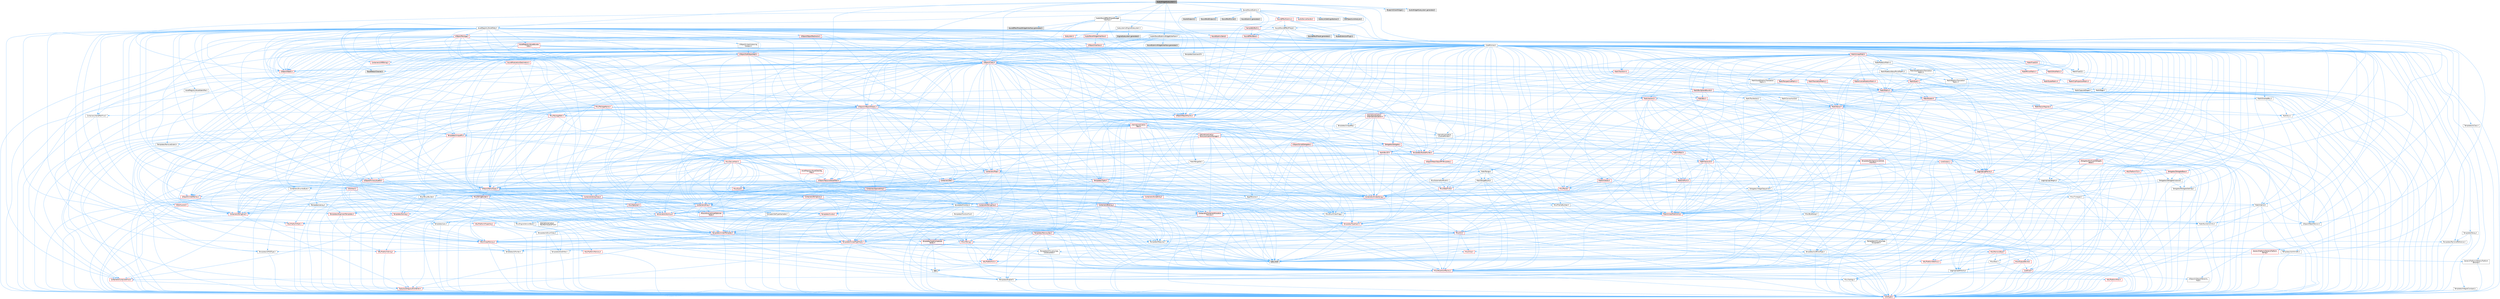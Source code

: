 digraph "AudioWidgetSubsystem.h"
{
 // INTERACTIVE_SVG=YES
 // LATEX_PDF_SIZE
  bgcolor="transparent";
  edge [fontname=Helvetica,fontsize=10,labelfontname=Helvetica,labelfontsize=10];
  node [fontname=Helvetica,fontsize=10,shape=box,height=0.2,width=0.4];
  Node1 [id="Node000001",label="AudioWidgetSubsystem.h",height=0.2,width=0.4,color="gray40", fillcolor="grey60", style="filled", fontcolor="black",tooltip=" "];
  Node1 -> Node2 [id="edge1_Node000001_Node000002",color="steelblue1",style="solid",tooltip=" "];
  Node2 [id="Node000002",label="CoreMinimal.h",height=0.2,width=0.4,color="grey40", fillcolor="white", style="filled",URL="$d7/d67/CoreMinimal_8h.html",tooltip=" "];
  Node2 -> Node3 [id="edge2_Node000002_Node000003",color="steelblue1",style="solid",tooltip=" "];
  Node3 [id="Node000003",label="CoreTypes.h",height=0.2,width=0.4,color="red", fillcolor="#FFF0F0", style="filled",URL="$dc/dec/CoreTypes_8h.html",tooltip=" "];
  Node2 -> Node17 [id="edge3_Node000002_Node000017",color="steelblue1",style="solid",tooltip=" "];
  Node17 [id="Node000017",label="CoreFwd.h",height=0.2,width=0.4,color="red", fillcolor="#FFF0F0", style="filled",URL="$d1/d1e/CoreFwd_8h.html",tooltip=" "];
  Node17 -> Node3 [id="edge4_Node000017_Node000003",color="steelblue1",style="solid",tooltip=" "];
  Node17 -> Node18 [id="edge5_Node000017_Node000018",color="steelblue1",style="solid",tooltip=" "];
  Node18 [id="Node000018",label="Containers/ContainersFwd.h",height=0.2,width=0.4,color="red", fillcolor="#FFF0F0", style="filled",URL="$d4/d0a/ContainersFwd_8h.html",tooltip=" "];
  Node18 -> Node3 [id="edge6_Node000018_Node000003",color="steelblue1",style="solid",tooltip=" "];
  Node18 -> Node19 [id="edge7_Node000018_Node000019",color="steelblue1",style="solid",tooltip=" "];
  Node19 [id="Node000019",label="Traits/IsContiguousContainer.h",height=0.2,width=0.4,color="red", fillcolor="#FFF0F0", style="filled",URL="$d5/d3c/IsContiguousContainer_8h.html",tooltip=" "];
  Node19 -> Node3 [id="edge8_Node000019_Node000003",color="steelblue1",style="solid",tooltip=" "];
  Node17 -> Node23 [id="edge9_Node000017_Node000023",color="steelblue1",style="solid",tooltip=" "];
  Node23 [id="Node000023",label="UObject/UObjectHierarchy\lFwd.h",height=0.2,width=0.4,color="grey40", fillcolor="white", style="filled",URL="$d3/d13/UObjectHierarchyFwd_8h.html",tooltip=" "];
  Node2 -> Node23 [id="edge10_Node000002_Node000023",color="steelblue1",style="solid",tooltip=" "];
  Node2 -> Node18 [id="edge11_Node000002_Node000018",color="steelblue1",style="solid",tooltip=" "];
  Node2 -> Node24 [id="edge12_Node000002_Node000024",color="steelblue1",style="solid",tooltip=" "];
  Node24 [id="Node000024",label="Misc/VarArgs.h",height=0.2,width=0.4,color="grey40", fillcolor="white", style="filled",URL="$d5/d6f/VarArgs_8h.html",tooltip=" "];
  Node24 -> Node3 [id="edge13_Node000024_Node000003",color="steelblue1",style="solid",tooltip=" "];
  Node2 -> Node25 [id="edge14_Node000002_Node000025",color="steelblue1",style="solid",tooltip=" "];
  Node25 [id="Node000025",label="Logging/LogVerbosity.h",height=0.2,width=0.4,color="grey40", fillcolor="white", style="filled",URL="$d2/d8f/LogVerbosity_8h.html",tooltip=" "];
  Node25 -> Node3 [id="edge15_Node000025_Node000003",color="steelblue1",style="solid",tooltip=" "];
  Node2 -> Node26 [id="edge16_Node000002_Node000026",color="steelblue1",style="solid",tooltip=" "];
  Node26 [id="Node000026",label="Misc/OutputDevice.h",height=0.2,width=0.4,color="red", fillcolor="#FFF0F0", style="filled",URL="$d7/d32/OutputDevice_8h.html",tooltip=" "];
  Node26 -> Node17 [id="edge17_Node000026_Node000017",color="steelblue1",style="solid",tooltip=" "];
  Node26 -> Node3 [id="edge18_Node000026_Node000003",color="steelblue1",style="solid",tooltip=" "];
  Node26 -> Node25 [id="edge19_Node000026_Node000025",color="steelblue1",style="solid",tooltip=" "];
  Node26 -> Node24 [id="edge20_Node000026_Node000024",color="steelblue1",style="solid",tooltip=" "];
  Node2 -> Node32 [id="edge21_Node000002_Node000032",color="steelblue1",style="solid",tooltip=" "];
  Node32 [id="Node000032",label="HAL/PlatformCrt.h",height=0.2,width=0.4,color="red", fillcolor="#FFF0F0", style="filled",URL="$d8/d75/PlatformCrt_8h.html",tooltip=" "];
  Node32 -> Node33 [id="edge22_Node000032_Node000033",color="steelblue1",style="solid",tooltip=" "];
  Node33 [id="Node000033",label="new",height=0.2,width=0.4,color="grey60", fillcolor="#E0E0E0", style="filled",tooltip=" "];
  Node2 -> Node42 [id="edge23_Node000002_Node000042",color="steelblue1",style="solid",tooltip=" "];
  Node42 [id="Node000042",label="HAL/PlatformMisc.h",height=0.2,width=0.4,color="red", fillcolor="#FFF0F0", style="filled",URL="$d0/df5/PlatformMisc_8h.html",tooltip=" "];
  Node42 -> Node3 [id="edge24_Node000042_Node000003",color="steelblue1",style="solid",tooltip=" "];
  Node2 -> Node61 [id="edge25_Node000002_Node000061",color="steelblue1",style="solid",tooltip=" "];
  Node61 [id="Node000061",label="Misc/AssertionMacros.h",height=0.2,width=0.4,color="red", fillcolor="#FFF0F0", style="filled",URL="$d0/dfa/AssertionMacros_8h.html",tooltip=" "];
  Node61 -> Node3 [id="edge26_Node000061_Node000003",color="steelblue1",style="solid",tooltip=" "];
  Node61 -> Node42 [id="edge27_Node000061_Node000042",color="steelblue1",style="solid",tooltip=" "];
  Node61 -> Node62 [id="edge28_Node000061_Node000062",color="steelblue1",style="solid",tooltip=" "];
  Node62 [id="Node000062",label="Templates/EnableIf.h",height=0.2,width=0.4,color="grey40", fillcolor="white", style="filled",URL="$d7/d60/EnableIf_8h.html",tooltip=" "];
  Node62 -> Node3 [id="edge29_Node000062_Node000003",color="steelblue1",style="solid",tooltip=" "];
  Node61 -> Node24 [id="edge30_Node000061_Node000024",color="steelblue1",style="solid",tooltip=" "];
  Node2 -> Node70 [id="edge31_Node000002_Node000070",color="steelblue1",style="solid",tooltip=" "];
  Node70 [id="Node000070",label="Templates/IsPointer.h",height=0.2,width=0.4,color="grey40", fillcolor="white", style="filled",URL="$d7/d05/IsPointer_8h.html",tooltip=" "];
  Node70 -> Node3 [id="edge32_Node000070_Node000003",color="steelblue1",style="solid",tooltip=" "];
  Node2 -> Node71 [id="edge33_Node000002_Node000071",color="steelblue1",style="solid",tooltip=" "];
  Node71 [id="Node000071",label="HAL/PlatformMemory.h",height=0.2,width=0.4,color="red", fillcolor="#FFF0F0", style="filled",URL="$de/d68/PlatformMemory_8h.html",tooltip=" "];
  Node71 -> Node3 [id="edge34_Node000071_Node000003",color="steelblue1",style="solid",tooltip=" "];
  Node2 -> Node54 [id="edge35_Node000002_Node000054",color="steelblue1",style="solid",tooltip=" "];
  Node54 [id="Node000054",label="HAL/PlatformAtomics.h",height=0.2,width=0.4,color="red", fillcolor="#FFF0F0", style="filled",URL="$d3/d36/PlatformAtomics_8h.html",tooltip=" "];
  Node54 -> Node3 [id="edge36_Node000054_Node000003",color="steelblue1",style="solid",tooltip=" "];
  Node2 -> Node76 [id="edge37_Node000002_Node000076",color="steelblue1",style="solid",tooltip=" "];
  Node76 [id="Node000076",label="Misc/Exec.h",height=0.2,width=0.4,color="grey40", fillcolor="white", style="filled",URL="$de/ddb/Exec_8h.html",tooltip=" "];
  Node76 -> Node3 [id="edge38_Node000076_Node000003",color="steelblue1",style="solid",tooltip=" "];
  Node76 -> Node61 [id="edge39_Node000076_Node000061",color="steelblue1",style="solid",tooltip=" "];
  Node2 -> Node77 [id="edge40_Node000002_Node000077",color="steelblue1",style="solid",tooltip=" "];
  Node77 [id="Node000077",label="HAL/MemoryBase.h",height=0.2,width=0.4,color="red", fillcolor="#FFF0F0", style="filled",URL="$d6/d9f/MemoryBase_8h.html",tooltip=" "];
  Node77 -> Node3 [id="edge41_Node000077_Node000003",color="steelblue1",style="solid",tooltip=" "];
  Node77 -> Node54 [id="edge42_Node000077_Node000054",color="steelblue1",style="solid",tooltip=" "];
  Node77 -> Node32 [id="edge43_Node000077_Node000032",color="steelblue1",style="solid",tooltip=" "];
  Node77 -> Node76 [id="edge44_Node000077_Node000076",color="steelblue1",style="solid",tooltip=" "];
  Node77 -> Node26 [id="edge45_Node000077_Node000026",color="steelblue1",style="solid",tooltip=" "];
  Node2 -> Node87 [id="edge46_Node000002_Node000087",color="steelblue1",style="solid",tooltip=" "];
  Node87 [id="Node000087",label="HAL/UnrealMemory.h",height=0.2,width=0.4,color="red", fillcolor="#FFF0F0", style="filled",URL="$d9/d96/UnrealMemory_8h.html",tooltip=" "];
  Node87 -> Node3 [id="edge47_Node000087_Node000003",color="steelblue1",style="solid",tooltip=" "];
  Node87 -> Node77 [id="edge48_Node000087_Node000077",color="steelblue1",style="solid",tooltip=" "];
  Node87 -> Node71 [id="edge49_Node000087_Node000071",color="steelblue1",style="solid",tooltip=" "];
  Node87 -> Node70 [id="edge50_Node000087_Node000070",color="steelblue1",style="solid",tooltip=" "];
  Node2 -> Node89 [id="edge51_Node000002_Node000089",color="steelblue1",style="solid",tooltip=" "];
  Node89 [id="Node000089",label="Templates/IsArithmetic.h",height=0.2,width=0.4,color="grey40", fillcolor="white", style="filled",URL="$d2/d5d/IsArithmetic_8h.html",tooltip=" "];
  Node89 -> Node3 [id="edge52_Node000089_Node000003",color="steelblue1",style="solid",tooltip=" "];
  Node2 -> Node83 [id="edge53_Node000002_Node000083",color="steelblue1",style="solid",tooltip=" "];
  Node83 [id="Node000083",label="Templates/AndOrNot.h",height=0.2,width=0.4,color="grey40", fillcolor="white", style="filled",URL="$db/d0a/AndOrNot_8h.html",tooltip=" "];
  Node83 -> Node3 [id="edge54_Node000083_Node000003",color="steelblue1",style="solid",tooltip=" "];
  Node2 -> Node90 [id="edge55_Node000002_Node000090",color="steelblue1",style="solid",tooltip=" "];
  Node90 [id="Node000090",label="Templates/IsPODType.h",height=0.2,width=0.4,color="grey40", fillcolor="white", style="filled",URL="$d7/db1/IsPODType_8h.html",tooltip=" "];
  Node90 -> Node3 [id="edge56_Node000090_Node000003",color="steelblue1",style="solid",tooltip=" "];
  Node2 -> Node91 [id="edge57_Node000002_Node000091",color="steelblue1",style="solid",tooltip=" "];
  Node91 [id="Node000091",label="Templates/IsUECoreType.h",height=0.2,width=0.4,color="grey40", fillcolor="white", style="filled",URL="$d1/db8/IsUECoreType_8h.html",tooltip=" "];
  Node91 -> Node3 [id="edge58_Node000091_Node000003",color="steelblue1",style="solid",tooltip=" "];
  Node91 -> Node7 [id="edge59_Node000091_Node000007",color="steelblue1",style="solid",tooltip=" "];
  Node7 [id="Node000007",label="type_traits",height=0.2,width=0.4,color="grey60", fillcolor="#E0E0E0", style="filled",tooltip=" "];
  Node2 -> Node84 [id="edge60_Node000002_Node000084",color="steelblue1",style="solid",tooltip=" "];
  Node84 [id="Node000084",label="Templates/IsTriviallyCopy\lConstructible.h",height=0.2,width=0.4,color="grey40", fillcolor="white", style="filled",URL="$d3/d78/IsTriviallyCopyConstructible_8h.html",tooltip=" "];
  Node84 -> Node3 [id="edge61_Node000084_Node000003",color="steelblue1",style="solid",tooltip=" "];
  Node84 -> Node7 [id="edge62_Node000084_Node000007",color="steelblue1",style="solid",tooltip=" "];
  Node2 -> Node92 [id="edge63_Node000002_Node000092",color="steelblue1",style="solid",tooltip=" "];
  Node92 [id="Node000092",label="Templates/UnrealTypeTraits.h",height=0.2,width=0.4,color="red", fillcolor="#FFF0F0", style="filled",URL="$d2/d2d/UnrealTypeTraits_8h.html",tooltip=" "];
  Node92 -> Node3 [id="edge64_Node000092_Node000003",color="steelblue1",style="solid",tooltip=" "];
  Node92 -> Node70 [id="edge65_Node000092_Node000070",color="steelblue1",style="solid",tooltip=" "];
  Node92 -> Node61 [id="edge66_Node000092_Node000061",color="steelblue1",style="solid",tooltip=" "];
  Node92 -> Node83 [id="edge67_Node000092_Node000083",color="steelblue1",style="solid",tooltip=" "];
  Node92 -> Node62 [id="edge68_Node000092_Node000062",color="steelblue1",style="solid",tooltip=" "];
  Node92 -> Node89 [id="edge69_Node000092_Node000089",color="steelblue1",style="solid",tooltip=" "];
  Node92 -> Node90 [id="edge70_Node000092_Node000090",color="steelblue1",style="solid",tooltip=" "];
  Node92 -> Node91 [id="edge71_Node000092_Node000091",color="steelblue1",style="solid",tooltip=" "];
  Node92 -> Node84 [id="edge72_Node000092_Node000084",color="steelblue1",style="solid",tooltip=" "];
  Node2 -> Node62 [id="edge73_Node000002_Node000062",color="steelblue1",style="solid",tooltip=" "];
  Node2 -> Node94 [id="edge74_Node000002_Node000094",color="steelblue1",style="solid",tooltip=" "];
  Node94 [id="Node000094",label="Templates/RemoveReference.h",height=0.2,width=0.4,color="grey40", fillcolor="white", style="filled",URL="$da/dbe/RemoveReference_8h.html",tooltip=" "];
  Node94 -> Node3 [id="edge75_Node000094_Node000003",color="steelblue1",style="solid",tooltip=" "];
  Node2 -> Node95 [id="edge76_Node000002_Node000095",color="steelblue1",style="solid",tooltip=" "];
  Node95 [id="Node000095",label="Templates/IntegralConstant.h",height=0.2,width=0.4,color="grey40", fillcolor="white", style="filled",URL="$db/d1b/IntegralConstant_8h.html",tooltip=" "];
  Node95 -> Node3 [id="edge77_Node000095_Node000003",color="steelblue1",style="solid",tooltip=" "];
  Node2 -> Node96 [id="edge78_Node000002_Node000096",color="steelblue1",style="solid",tooltip=" "];
  Node96 [id="Node000096",label="Templates/IsClass.h",height=0.2,width=0.4,color="grey40", fillcolor="white", style="filled",URL="$db/dcb/IsClass_8h.html",tooltip=" "];
  Node96 -> Node3 [id="edge79_Node000096_Node000003",color="steelblue1",style="solid",tooltip=" "];
  Node2 -> Node97 [id="edge80_Node000002_Node000097",color="steelblue1",style="solid",tooltip=" "];
  Node97 [id="Node000097",label="Templates/TypeCompatible\lBytes.h",height=0.2,width=0.4,color="red", fillcolor="#FFF0F0", style="filled",URL="$df/d0a/TypeCompatibleBytes_8h.html",tooltip=" "];
  Node97 -> Node3 [id="edge81_Node000097_Node000003",color="steelblue1",style="solid",tooltip=" "];
  Node97 -> Node33 [id="edge82_Node000097_Node000033",color="steelblue1",style="solid",tooltip=" "];
  Node97 -> Node7 [id="edge83_Node000097_Node000007",color="steelblue1",style="solid",tooltip=" "];
  Node2 -> Node19 [id="edge84_Node000002_Node000019",color="steelblue1",style="solid",tooltip=" "];
  Node2 -> Node98 [id="edge85_Node000002_Node000098",color="steelblue1",style="solid",tooltip=" "];
  Node98 [id="Node000098",label="Templates/UnrealTemplate.h",height=0.2,width=0.4,color="red", fillcolor="#FFF0F0", style="filled",URL="$d4/d24/UnrealTemplate_8h.html",tooltip=" "];
  Node98 -> Node3 [id="edge86_Node000098_Node000003",color="steelblue1",style="solid",tooltip=" "];
  Node98 -> Node70 [id="edge87_Node000098_Node000070",color="steelblue1",style="solid",tooltip=" "];
  Node98 -> Node87 [id="edge88_Node000098_Node000087",color="steelblue1",style="solid",tooltip=" "];
  Node98 -> Node92 [id="edge89_Node000098_Node000092",color="steelblue1",style="solid",tooltip=" "];
  Node98 -> Node94 [id="edge90_Node000098_Node000094",color="steelblue1",style="solid",tooltip=" "];
  Node98 -> Node64 [id="edge91_Node000098_Node000064",color="steelblue1",style="solid",tooltip=" "];
  Node64 [id="Node000064",label="Templates/Requires.h",height=0.2,width=0.4,color="grey40", fillcolor="white", style="filled",URL="$dc/d96/Requires_8h.html",tooltip=" "];
  Node64 -> Node62 [id="edge92_Node000064_Node000062",color="steelblue1",style="solid",tooltip=" "];
  Node64 -> Node7 [id="edge93_Node000064_Node000007",color="steelblue1",style="solid",tooltip=" "];
  Node98 -> Node97 [id="edge94_Node000098_Node000097",color="steelblue1",style="solid",tooltip=" "];
  Node98 -> Node19 [id="edge95_Node000098_Node000019",color="steelblue1",style="solid",tooltip=" "];
  Node98 -> Node7 [id="edge96_Node000098_Node000007",color="steelblue1",style="solid",tooltip=" "];
  Node2 -> Node47 [id="edge97_Node000002_Node000047",color="steelblue1",style="solid",tooltip=" "];
  Node47 [id="Node000047",label="Math/NumericLimits.h",height=0.2,width=0.4,color="grey40", fillcolor="white", style="filled",URL="$df/d1b/NumericLimits_8h.html",tooltip=" "];
  Node47 -> Node3 [id="edge98_Node000047_Node000003",color="steelblue1",style="solid",tooltip=" "];
  Node2 -> Node102 [id="edge99_Node000002_Node000102",color="steelblue1",style="solid",tooltip=" "];
  Node102 [id="Node000102",label="HAL/PlatformMath.h",height=0.2,width=0.4,color="red", fillcolor="#FFF0F0", style="filled",URL="$dc/d53/PlatformMath_8h.html",tooltip=" "];
  Node102 -> Node3 [id="edge100_Node000102_Node000003",color="steelblue1",style="solid",tooltip=" "];
  Node2 -> Node85 [id="edge101_Node000002_Node000085",color="steelblue1",style="solid",tooltip=" "];
  Node85 [id="Node000085",label="Templates/IsTriviallyCopy\lAssignable.h",height=0.2,width=0.4,color="grey40", fillcolor="white", style="filled",URL="$d2/df2/IsTriviallyCopyAssignable_8h.html",tooltip=" "];
  Node85 -> Node3 [id="edge102_Node000085_Node000003",color="steelblue1",style="solid",tooltip=" "];
  Node85 -> Node7 [id="edge103_Node000085_Node000007",color="steelblue1",style="solid",tooltip=" "];
  Node2 -> Node110 [id="edge104_Node000002_Node000110",color="steelblue1",style="solid",tooltip=" "];
  Node110 [id="Node000110",label="Templates/MemoryOps.h",height=0.2,width=0.4,color="red", fillcolor="#FFF0F0", style="filled",URL="$db/dea/MemoryOps_8h.html",tooltip=" "];
  Node110 -> Node3 [id="edge105_Node000110_Node000003",color="steelblue1",style="solid",tooltip=" "];
  Node110 -> Node87 [id="edge106_Node000110_Node000087",color="steelblue1",style="solid",tooltip=" "];
  Node110 -> Node85 [id="edge107_Node000110_Node000085",color="steelblue1",style="solid",tooltip=" "];
  Node110 -> Node84 [id="edge108_Node000110_Node000084",color="steelblue1",style="solid",tooltip=" "];
  Node110 -> Node64 [id="edge109_Node000110_Node000064",color="steelblue1",style="solid",tooltip=" "];
  Node110 -> Node92 [id="edge110_Node000110_Node000092",color="steelblue1",style="solid",tooltip=" "];
  Node110 -> Node33 [id="edge111_Node000110_Node000033",color="steelblue1",style="solid",tooltip=" "];
  Node110 -> Node7 [id="edge112_Node000110_Node000007",color="steelblue1",style="solid",tooltip=" "];
  Node2 -> Node111 [id="edge113_Node000002_Node000111",color="steelblue1",style="solid",tooltip=" "];
  Node111 [id="Node000111",label="Containers/ContainerAllocation\lPolicies.h",height=0.2,width=0.4,color="red", fillcolor="#FFF0F0", style="filled",URL="$d7/dff/ContainerAllocationPolicies_8h.html",tooltip=" "];
  Node111 -> Node3 [id="edge114_Node000111_Node000003",color="steelblue1",style="solid",tooltip=" "];
  Node111 -> Node111 [id="edge115_Node000111_Node000111",color="steelblue1",style="solid",tooltip=" "];
  Node111 -> Node102 [id="edge116_Node000111_Node000102",color="steelblue1",style="solid",tooltip=" "];
  Node111 -> Node87 [id="edge117_Node000111_Node000087",color="steelblue1",style="solid",tooltip=" "];
  Node111 -> Node47 [id="edge118_Node000111_Node000047",color="steelblue1",style="solid",tooltip=" "];
  Node111 -> Node61 [id="edge119_Node000111_Node000061",color="steelblue1",style="solid",tooltip=" "];
  Node111 -> Node110 [id="edge120_Node000111_Node000110",color="steelblue1",style="solid",tooltip=" "];
  Node111 -> Node97 [id="edge121_Node000111_Node000097",color="steelblue1",style="solid",tooltip=" "];
  Node111 -> Node7 [id="edge122_Node000111_Node000007",color="steelblue1",style="solid",tooltip=" "];
  Node2 -> Node114 [id="edge123_Node000002_Node000114",color="steelblue1",style="solid",tooltip=" "];
  Node114 [id="Node000114",label="Templates/IsEnumClass.h",height=0.2,width=0.4,color="grey40", fillcolor="white", style="filled",URL="$d7/d15/IsEnumClass_8h.html",tooltip=" "];
  Node114 -> Node3 [id="edge124_Node000114_Node000003",color="steelblue1",style="solid",tooltip=" "];
  Node114 -> Node83 [id="edge125_Node000114_Node000083",color="steelblue1",style="solid",tooltip=" "];
  Node2 -> Node115 [id="edge126_Node000002_Node000115",color="steelblue1",style="solid",tooltip=" "];
  Node115 [id="Node000115",label="HAL/PlatformProperties.h",height=0.2,width=0.4,color="red", fillcolor="#FFF0F0", style="filled",URL="$d9/db0/PlatformProperties_8h.html",tooltip=" "];
  Node115 -> Node3 [id="edge127_Node000115_Node000003",color="steelblue1",style="solid",tooltip=" "];
  Node2 -> Node118 [id="edge128_Node000002_Node000118",color="steelblue1",style="solid",tooltip=" "];
  Node118 [id="Node000118",label="Misc/EngineVersionBase.h",height=0.2,width=0.4,color="grey40", fillcolor="white", style="filled",URL="$d5/d2b/EngineVersionBase_8h.html",tooltip=" "];
  Node118 -> Node3 [id="edge129_Node000118_Node000003",color="steelblue1",style="solid",tooltip=" "];
  Node2 -> Node119 [id="edge130_Node000002_Node000119",color="steelblue1",style="solid",tooltip=" "];
  Node119 [id="Node000119",label="Internationalization\l/TextNamespaceFwd.h",height=0.2,width=0.4,color="grey40", fillcolor="white", style="filled",URL="$d8/d97/TextNamespaceFwd_8h.html",tooltip=" "];
  Node119 -> Node3 [id="edge131_Node000119_Node000003",color="steelblue1",style="solid",tooltip=" "];
  Node2 -> Node120 [id="edge132_Node000002_Node000120",color="steelblue1",style="solid",tooltip=" "];
  Node120 [id="Node000120",label="Serialization/Archive.h",height=0.2,width=0.4,color="red", fillcolor="#FFF0F0", style="filled",URL="$d7/d3b/Archive_8h.html",tooltip=" "];
  Node120 -> Node17 [id="edge133_Node000120_Node000017",color="steelblue1",style="solid",tooltip=" "];
  Node120 -> Node3 [id="edge134_Node000120_Node000003",color="steelblue1",style="solid",tooltip=" "];
  Node120 -> Node115 [id="edge135_Node000120_Node000115",color="steelblue1",style="solid",tooltip=" "];
  Node120 -> Node119 [id="edge136_Node000120_Node000119",color="steelblue1",style="solid",tooltip=" "];
  Node120 -> Node61 [id="edge137_Node000120_Node000061",color="steelblue1",style="solid",tooltip=" "];
  Node120 -> Node118 [id="edge138_Node000120_Node000118",color="steelblue1",style="solid",tooltip=" "];
  Node120 -> Node24 [id="edge139_Node000120_Node000024",color="steelblue1",style="solid",tooltip=" "];
  Node120 -> Node62 [id="edge140_Node000120_Node000062",color="steelblue1",style="solid",tooltip=" "];
  Node120 -> Node114 [id="edge141_Node000120_Node000114",color="steelblue1",style="solid",tooltip=" "];
  Node120 -> Node98 [id="edge142_Node000120_Node000098",color="steelblue1",style="solid",tooltip=" "];
  Node120 -> Node123 [id="edge143_Node000120_Node000123",color="steelblue1",style="solid",tooltip=" "];
  Node123 [id="Node000123",label="UObject/ObjectVersion.h",height=0.2,width=0.4,color="grey40", fillcolor="white", style="filled",URL="$da/d63/ObjectVersion_8h.html",tooltip=" "];
  Node123 -> Node3 [id="edge144_Node000123_Node000003",color="steelblue1",style="solid",tooltip=" "];
  Node2 -> Node124 [id="edge145_Node000002_Node000124",color="steelblue1",style="solid",tooltip=" "];
  Node124 [id="Node000124",label="Templates/Less.h",height=0.2,width=0.4,color="grey40", fillcolor="white", style="filled",URL="$de/dc8/Less_8h.html",tooltip=" "];
  Node124 -> Node3 [id="edge146_Node000124_Node000003",color="steelblue1",style="solid",tooltip=" "];
  Node124 -> Node98 [id="edge147_Node000124_Node000098",color="steelblue1",style="solid",tooltip=" "];
  Node2 -> Node125 [id="edge148_Node000002_Node000125",color="steelblue1",style="solid",tooltip=" "];
  Node125 [id="Node000125",label="Templates/Sorting.h",height=0.2,width=0.4,color="red", fillcolor="#FFF0F0", style="filled",URL="$d3/d9e/Sorting_8h.html",tooltip=" "];
  Node125 -> Node3 [id="edge149_Node000125_Node000003",color="steelblue1",style="solid",tooltip=" "];
  Node125 -> Node102 [id="edge150_Node000125_Node000102",color="steelblue1",style="solid",tooltip=" "];
  Node125 -> Node124 [id="edge151_Node000125_Node000124",color="steelblue1",style="solid",tooltip=" "];
  Node2 -> Node136 [id="edge152_Node000002_Node000136",color="steelblue1",style="solid",tooltip=" "];
  Node136 [id="Node000136",label="Misc/Char.h",height=0.2,width=0.4,color="red", fillcolor="#FFF0F0", style="filled",URL="$d0/d58/Char_8h.html",tooltip=" "];
  Node136 -> Node3 [id="edge153_Node000136_Node000003",color="steelblue1",style="solid",tooltip=" "];
  Node136 -> Node7 [id="edge154_Node000136_Node000007",color="steelblue1",style="solid",tooltip=" "];
  Node2 -> Node139 [id="edge155_Node000002_Node000139",color="steelblue1",style="solid",tooltip=" "];
  Node139 [id="Node000139",label="GenericPlatform/GenericPlatform\lStricmp.h",height=0.2,width=0.4,color="grey40", fillcolor="white", style="filled",URL="$d2/d86/GenericPlatformStricmp_8h.html",tooltip=" "];
  Node139 -> Node3 [id="edge156_Node000139_Node000003",color="steelblue1",style="solid",tooltip=" "];
  Node2 -> Node140 [id="edge157_Node000002_Node000140",color="steelblue1",style="solid",tooltip=" "];
  Node140 [id="Node000140",label="GenericPlatform/GenericPlatform\lString.h",height=0.2,width=0.4,color="red", fillcolor="#FFF0F0", style="filled",URL="$dd/d20/GenericPlatformString_8h.html",tooltip=" "];
  Node140 -> Node3 [id="edge158_Node000140_Node000003",color="steelblue1",style="solid",tooltip=" "];
  Node140 -> Node139 [id="edge159_Node000140_Node000139",color="steelblue1",style="solid",tooltip=" "];
  Node140 -> Node62 [id="edge160_Node000140_Node000062",color="steelblue1",style="solid",tooltip=" "];
  Node140 -> Node7 [id="edge161_Node000140_Node000007",color="steelblue1",style="solid",tooltip=" "];
  Node2 -> Node73 [id="edge162_Node000002_Node000073",color="steelblue1",style="solid",tooltip=" "];
  Node73 [id="Node000073",label="HAL/PlatformString.h",height=0.2,width=0.4,color="red", fillcolor="#FFF0F0", style="filled",URL="$db/db5/PlatformString_8h.html",tooltip=" "];
  Node73 -> Node3 [id="edge163_Node000073_Node000003",color="steelblue1",style="solid",tooltip=" "];
  Node2 -> Node143 [id="edge164_Node000002_Node000143",color="steelblue1",style="solid",tooltip=" "];
  Node143 [id="Node000143",label="Misc/CString.h",height=0.2,width=0.4,color="red", fillcolor="#FFF0F0", style="filled",URL="$d2/d49/CString_8h.html",tooltip=" "];
  Node143 -> Node3 [id="edge165_Node000143_Node000003",color="steelblue1",style="solid",tooltip=" "];
  Node143 -> Node32 [id="edge166_Node000143_Node000032",color="steelblue1",style="solid",tooltip=" "];
  Node143 -> Node73 [id="edge167_Node000143_Node000073",color="steelblue1",style="solid",tooltip=" "];
  Node143 -> Node61 [id="edge168_Node000143_Node000061",color="steelblue1",style="solid",tooltip=" "];
  Node143 -> Node136 [id="edge169_Node000143_Node000136",color="steelblue1",style="solid",tooltip=" "];
  Node143 -> Node24 [id="edge170_Node000143_Node000024",color="steelblue1",style="solid",tooltip=" "];
  Node2 -> Node144 [id="edge171_Node000002_Node000144",color="steelblue1",style="solid",tooltip=" "];
  Node144 [id="Node000144",label="Misc/Crc.h",height=0.2,width=0.4,color="red", fillcolor="#FFF0F0", style="filled",URL="$d4/dd2/Crc_8h.html",tooltip=" "];
  Node144 -> Node3 [id="edge172_Node000144_Node000003",color="steelblue1",style="solid",tooltip=" "];
  Node144 -> Node73 [id="edge173_Node000144_Node000073",color="steelblue1",style="solid",tooltip=" "];
  Node144 -> Node61 [id="edge174_Node000144_Node000061",color="steelblue1",style="solid",tooltip=" "];
  Node144 -> Node143 [id="edge175_Node000144_Node000143",color="steelblue1",style="solid",tooltip=" "];
  Node144 -> Node136 [id="edge176_Node000144_Node000136",color="steelblue1",style="solid",tooltip=" "];
  Node144 -> Node92 [id="edge177_Node000144_Node000092",color="steelblue1",style="solid",tooltip=" "];
  Node2 -> Node135 [id="edge178_Node000002_Node000135",color="steelblue1",style="solid",tooltip=" "];
  Node135 [id="Node000135",label="Math/UnrealMathUtility.h",height=0.2,width=0.4,color="red", fillcolor="#FFF0F0", style="filled",URL="$db/db8/UnrealMathUtility_8h.html",tooltip=" "];
  Node135 -> Node3 [id="edge179_Node000135_Node000003",color="steelblue1",style="solid",tooltip=" "];
  Node135 -> Node61 [id="edge180_Node000135_Node000061",color="steelblue1",style="solid",tooltip=" "];
  Node135 -> Node102 [id="edge181_Node000135_Node000102",color="steelblue1",style="solid",tooltip=" "];
  Node135 -> Node64 [id="edge182_Node000135_Node000064",color="steelblue1",style="solid",tooltip=" "];
  Node2 -> Node145 [id="edge183_Node000002_Node000145",color="steelblue1",style="solid",tooltip=" "];
  Node145 [id="Node000145",label="Containers/UnrealString.h",height=0.2,width=0.4,color="red", fillcolor="#FFF0F0", style="filled",URL="$d5/dba/UnrealString_8h.html",tooltip=" "];
  Node2 -> Node149 [id="edge184_Node000002_Node000149",color="steelblue1",style="solid",tooltip=" "];
  Node149 [id="Node000149",label="Containers/Array.h",height=0.2,width=0.4,color="red", fillcolor="#FFF0F0", style="filled",URL="$df/dd0/Array_8h.html",tooltip=" "];
  Node149 -> Node3 [id="edge185_Node000149_Node000003",color="steelblue1",style="solid",tooltip=" "];
  Node149 -> Node61 [id="edge186_Node000149_Node000061",color="steelblue1",style="solid",tooltip=" "];
  Node149 -> Node150 [id="edge187_Node000149_Node000150",color="steelblue1",style="solid",tooltip=" "];
  Node150 [id="Node000150",label="Misc/IntrusiveUnsetOptional\lState.h",height=0.2,width=0.4,color="red", fillcolor="#FFF0F0", style="filled",URL="$d2/d0a/IntrusiveUnsetOptionalState_8h.html",tooltip=" "];
  Node149 -> Node87 [id="edge188_Node000149_Node000087",color="steelblue1",style="solid",tooltip=" "];
  Node149 -> Node92 [id="edge189_Node000149_Node000092",color="steelblue1",style="solid",tooltip=" "];
  Node149 -> Node98 [id="edge190_Node000149_Node000098",color="steelblue1",style="solid",tooltip=" "];
  Node149 -> Node111 [id="edge191_Node000149_Node000111",color="steelblue1",style="solid",tooltip=" "];
  Node149 -> Node120 [id="edge192_Node000149_Node000120",color="steelblue1",style="solid",tooltip=" "];
  Node149 -> Node170 [id="edge193_Node000149_Node000170",color="steelblue1",style="solid",tooltip=" "];
  Node170 [id="Node000170",label="Concepts/GetTypeHashable.h",height=0.2,width=0.4,color="grey40", fillcolor="white", style="filled",URL="$d3/da2/GetTypeHashable_8h.html",tooltip=" "];
  Node170 -> Node3 [id="edge194_Node000170_Node000003",color="steelblue1",style="solid",tooltip=" "];
  Node170 -> Node161 [id="edge195_Node000170_Node000161",color="steelblue1",style="solid",tooltip=" "];
  Node161 [id="Node000161",label="Templates/TypeHash.h",height=0.2,width=0.4,color="red", fillcolor="#FFF0F0", style="filled",URL="$d1/d62/TypeHash_8h.html",tooltip=" "];
  Node161 -> Node3 [id="edge196_Node000161_Node000003",color="steelblue1",style="solid",tooltip=" "];
  Node161 -> Node64 [id="edge197_Node000161_Node000064",color="steelblue1",style="solid",tooltip=" "];
  Node161 -> Node144 [id="edge198_Node000161_Node000144",color="steelblue1",style="solid",tooltip=" "];
  Node161 -> Node7 [id="edge199_Node000161_Node000007",color="steelblue1",style="solid",tooltip=" "];
  Node149 -> Node128 [id="edge200_Node000149_Node000128",color="steelblue1",style="solid",tooltip=" "];
  Node128 [id="Node000128",label="Templates/Invoke.h",height=0.2,width=0.4,color="red", fillcolor="#FFF0F0", style="filled",URL="$d7/deb/Invoke_8h.html",tooltip=" "];
  Node128 -> Node3 [id="edge201_Node000128_Node000003",color="steelblue1",style="solid",tooltip=" "];
  Node128 -> Node98 [id="edge202_Node000128_Node000098",color="steelblue1",style="solid",tooltip=" "];
  Node128 -> Node7 [id="edge203_Node000128_Node000007",color="steelblue1",style="solid",tooltip=" "];
  Node149 -> Node124 [id="edge204_Node000149_Node000124",color="steelblue1",style="solid",tooltip=" "];
  Node149 -> Node64 [id="edge205_Node000149_Node000064",color="steelblue1",style="solid",tooltip=" "];
  Node149 -> Node125 [id="edge206_Node000149_Node000125",color="steelblue1",style="solid",tooltip=" "];
  Node149 -> Node172 [id="edge207_Node000149_Node000172",color="steelblue1",style="solid",tooltip=" "];
  Node172 [id="Node000172",label="Templates/AlignmentTemplates.h",height=0.2,width=0.4,color="red", fillcolor="#FFF0F0", style="filled",URL="$dd/d32/AlignmentTemplates_8h.html",tooltip=" "];
  Node172 -> Node3 [id="edge208_Node000172_Node000003",color="steelblue1",style="solid",tooltip=" "];
  Node172 -> Node70 [id="edge209_Node000172_Node000070",color="steelblue1",style="solid",tooltip=" "];
  Node149 -> Node7 [id="edge210_Node000149_Node000007",color="steelblue1",style="solid",tooltip=" "];
  Node2 -> Node173 [id="edge211_Node000002_Node000173",color="steelblue1",style="solid",tooltip=" "];
  Node173 [id="Node000173",label="Misc/FrameNumber.h",height=0.2,width=0.4,color="grey40", fillcolor="white", style="filled",URL="$dd/dbd/FrameNumber_8h.html",tooltip=" "];
  Node173 -> Node3 [id="edge212_Node000173_Node000003",color="steelblue1",style="solid",tooltip=" "];
  Node173 -> Node47 [id="edge213_Node000173_Node000047",color="steelblue1",style="solid",tooltip=" "];
  Node173 -> Node135 [id="edge214_Node000173_Node000135",color="steelblue1",style="solid",tooltip=" "];
  Node173 -> Node62 [id="edge215_Node000173_Node000062",color="steelblue1",style="solid",tooltip=" "];
  Node173 -> Node92 [id="edge216_Node000173_Node000092",color="steelblue1",style="solid",tooltip=" "];
  Node2 -> Node174 [id="edge217_Node000002_Node000174",color="steelblue1",style="solid",tooltip=" "];
  Node174 [id="Node000174",label="Misc/Timespan.h",height=0.2,width=0.4,color="grey40", fillcolor="white", style="filled",URL="$da/dd9/Timespan_8h.html",tooltip=" "];
  Node174 -> Node3 [id="edge218_Node000174_Node000003",color="steelblue1",style="solid",tooltip=" "];
  Node174 -> Node175 [id="edge219_Node000174_Node000175",color="steelblue1",style="solid",tooltip=" "];
  Node175 [id="Node000175",label="Math/Interval.h",height=0.2,width=0.4,color="grey40", fillcolor="white", style="filled",URL="$d1/d55/Interval_8h.html",tooltip=" "];
  Node175 -> Node3 [id="edge220_Node000175_Node000003",color="steelblue1",style="solid",tooltip=" "];
  Node175 -> Node89 [id="edge221_Node000175_Node000089",color="steelblue1",style="solid",tooltip=" "];
  Node175 -> Node92 [id="edge222_Node000175_Node000092",color="steelblue1",style="solid",tooltip=" "];
  Node175 -> Node47 [id="edge223_Node000175_Node000047",color="steelblue1",style="solid",tooltip=" "];
  Node175 -> Node135 [id="edge224_Node000175_Node000135",color="steelblue1",style="solid",tooltip=" "];
  Node174 -> Node135 [id="edge225_Node000174_Node000135",color="steelblue1",style="solid",tooltip=" "];
  Node174 -> Node61 [id="edge226_Node000174_Node000061",color="steelblue1",style="solid",tooltip=" "];
  Node2 -> Node176 [id="edge227_Node000002_Node000176",color="steelblue1",style="solid",tooltip=" "];
  Node176 [id="Node000176",label="Containers/StringConv.h",height=0.2,width=0.4,color="red", fillcolor="#FFF0F0", style="filled",URL="$d3/ddf/StringConv_8h.html",tooltip=" "];
  Node176 -> Node3 [id="edge228_Node000176_Node000003",color="steelblue1",style="solid",tooltip=" "];
  Node176 -> Node61 [id="edge229_Node000176_Node000061",color="steelblue1",style="solid",tooltip=" "];
  Node176 -> Node111 [id="edge230_Node000176_Node000111",color="steelblue1",style="solid",tooltip=" "];
  Node176 -> Node149 [id="edge231_Node000176_Node000149",color="steelblue1",style="solid",tooltip=" "];
  Node176 -> Node143 [id="edge232_Node000176_Node000143",color="steelblue1",style="solid",tooltip=" "];
  Node176 -> Node177 [id="edge233_Node000176_Node000177",color="steelblue1",style="solid",tooltip=" "];
  Node177 [id="Node000177",label="Templates/IsArray.h",height=0.2,width=0.4,color="grey40", fillcolor="white", style="filled",URL="$d8/d8d/IsArray_8h.html",tooltip=" "];
  Node177 -> Node3 [id="edge234_Node000177_Node000003",color="steelblue1",style="solid",tooltip=" "];
  Node176 -> Node98 [id="edge235_Node000176_Node000098",color="steelblue1",style="solid",tooltip=" "];
  Node176 -> Node92 [id="edge236_Node000176_Node000092",color="steelblue1",style="solid",tooltip=" "];
  Node176 -> Node19 [id="edge237_Node000176_Node000019",color="steelblue1",style="solid",tooltip=" "];
  Node176 -> Node7 [id="edge238_Node000176_Node000007",color="steelblue1",style="solid",tooltip=" "];
  Node2 -> Node178 [id="edge239_Node000002_Node000178",color="steelblue1",style="solid",tooltip=" "];
  Node178 [id="Node000178",label="UObject/UnrealNames.h",height=0.2,width=0.4,color="red", fillcolor="#FFF0F0", style="filled",URL="$d8/db1/UnrealNames_8h.html",tooltip=" "];
  Node178 -> Node3 [id="edge240_Node000178_Node000003",color="steelblue1",style="solid",tooltip=" "];
  Node2 -> Node180 [id="edge241_Node000002_Node000180",color="steelblue1",style="solid",tooltip=" "];
  Node180 [id="Node000180",label="UObject/NameTypes.h",height=0.2,width=0.4,color="red", fillcolor="#FFF0F0", style="filled",URL="$d6/d35/NameTypes_8h.html",tooltip=" "];
  Node180 -> Node3 [id="edge242_Node000180_Node000003",color="steelblue1",style="solid",tooltip=" "];
  Node180 -> Node61 [id="edge243_Node000180_Node000061",color="steelblue1",style="solid",tooltip=" "];
  Node180 -> Node87 [id="edge244_Node000180_Node000087",color="steelblue1",style="solid",tooltip=" "];
  Node180 -> Node92 [id="edge245_Node000180_Node000092",color="steelblue1",style="solid",tooltip=" "];
  Node180 -> Node98 [id="edge246_Node000180_Node000098",color="steelblue1",style="solid",tooltip=" "];
  Node180 -> Node145 [id="edge247_Node000180_Node000145",color="steelblue1",style="solid",tooltip=" "];
  Node180 -> Node176 [id="edge248_Node000180_Node000176",color="steelblue1",style="solid",tooltip=" "];
  Node180 -> Node44 [id="edge249_Node000180_Node000044",color="steelblue1",style="solid",tooltip=" "];
  Node44 [id="Node000044",label="Containers/StringFwd.h",height=0.2,width=0.4,color="red", fillcolor="#FFF0F0", style="filled",URL="$df/d37/StringFwd_8h.html",tooltip=" "];
  Node44 -> Node3 [id="edge250_Node000044_Node000003",color="steelblue1",style="solid",tooltip=" "];
  Node44 -> Node19 [id="edge251_Node000044_Node000019",color="steelblue1",style="solid",tooltip=" "];
  Node180 -> Node178 [id="edge252_Node000180_Node000178",color="steelblue1",style="solid",tooltip=" "];
  Node180 -> Node150 [id="edge253_Node000180_Node000150",color="steelblue1",style="solid",tooltip=" "];
  Node180 -> Node184 [id="edge254_Node000180_Node000184",color="steelblue1",style="solid",tooltip=" "];
  Node184 [id="Node000184",label="Misc/StringBuilder.h",height=0.2,width=0.4,color="red", fillcolor="#FFF0F0", style="filled",URL="$d4/d52/StringBuilder_8h.html",tooltip=" "];
  Node184 -> Node44 [id="edge255_Node000184_Node000044",color="steelblue1",style="solid",tooltip=" "];
  Node184 -> Node185 [id="edge256_Node000184_Node000185",color="steelblue1",style="solid",tooltip=" "];
  Node185 [id="Node000185",label="Containers/StringView.h",height=0.2,width=0.4,color="red", fillcolor="#FFF0F0", style="filled",URL="$dd/dea/StringView_8h.html",tooltip=" "];
  Node185 -> Node3 [id="edge257_Node000185_Node000003",color="steelblue1",style="solid",tooltip=" "];
  Node185 -> Node44 [id="edge258_Node000185_Node000044",color="steelblue1",style="solid",tooltip=" "];
  Node185 -> Node87 [id="edge259_Node000185_Node000087",color="steelblue1",style="solid",tooltip=" "];
  Node185 -> Node47 [id="edge260_Node000185_Node000047",color="steelblue1",style="solid",tooltip=" "];
  Node185 -> Node135 [id="edge261_Node000185_Node000135",color="steelblue1",style="solid",tooltip=" "];
  Node185 -> Node144 [id="edge262_Node000185_Node000144",color="steelblue1",style="solid",tooltip=" "];
  Node185 -> Node143 [id="edge263_Node000185_Node000143",color="steelblue1",style="solid",tooltip=" "];
  Node185 -> Node64 [id="edge264_Node000185_Node000064",color="steelblue1",style="solid",tooltip=" "];
  Node185 -> Node98 [id="edge265_Node000185_Node000098",color="steelblue1",style="solid",tooltip=" "];
  Node185 -> Node19 [id="edge266_Node000185_Node000019",color="steelblue1",style="solid",tooltip=" "];
  Node185 -> Node7 [id="edge267_Node000185_Node000007",color="steelblue1",style="solid",tooltip=" "];
  Node184 -> Node3 [id="edge268_Node000184_Node000003",color="steelblue1",style="solid",tooltip=" "];
  Node184 -> Node73 [id="edge269_Node000184_Node000073",color="steelblue1",style="solid",tooltip=" "];
  Node184 -> Node87 [id="edge270_Node000184_Node000087",color="steelblue1",style="solid",tooltip=" "];
  Node184 -> Node61 [id="edge271_Node000184_Node000061",color="steelblue1",style="solid",tooltip=" "];
  Node184 -> Node143 [id="edge272_Node000184_Node000143",color="steelblue1",style="solid",tooltip=" "];
  Node184 -> Node62 [id="edge273_Node000184_Node000062",color="steelblue1",style="solid",tooltip=" "];
  Node184 -> Node64 [id="edge274_Node000184_Node000064",color="steelblue1",style="solid",tooltip=" "];
  Node184 -> Node98 [id="edge275_Node000184_Node000098",color="steelblue1",style="solid",tooltip=" "];
  Node184 -> Node92 [id="edge276_Node000184_Node000092",color="steelblue1",style="solid",tooltip=" "];
  Node184 -> Node19 [id="edge277_Node000184_Node000019",color="steelblue1",style="solid",tooltip=" "];
  Node184 -> Node7 [id="edge278_Node000184_Node000007",color="steelblue1",style="solid",tooltip=" "];
  Node2 -> Node188 [id="edge279_Node000002_Node000188",color="steelblue1",style="solid",tooltip=" "];
  Node188 [id="Node000188",label="Misc/Parse.h",height=0.2,width=0.4,color="red", fillcolor="#FFF0F0", style="filled",URL="$dc/d71/Parse_8h.html",tooltip=" "];
  Node188 -> Node44 [id="edge280_Node000188_Node000044",color="steelblue1",style="solid",tooltip=" "];
  Node188 -> Node145 [id="edge281_Node000188_Node000145",color="steelblue1",style="solid",tooltip=" "];
  Node188 -> Node3 [id="edge282_Node000188_Node000003",color="steelblue1",style="solid",tooltip=" "];
  Node188 -> Node32 [id="edge283_Node000188_Node000032",color="steelblue1",style="solid",tooltip=" "];
  Node188 -> Node49 [id="edge284_Node000188_Node000049",color="steelblue1",style="solid",tooltip=" "];
  Node49 [id="Node000049",label="Misc/EnumClassFlags.h",height=0.2,width=0.4,color="grey40", fillcolor="white", style="filled",URL="$d8/de7/EnumClassFlags_8h.html",tooltip=" "];
  Node188 -> Node189 [id="edge285_Node000188_Node000189",color="steelblue1",style="solid",tooltip=" "];
  Node189 [id="Node000189",label="Templates/Function.h",height=0.2,width=0.4,color="grey40", fillcolor="white", style="filled",URL="$df/df5/Function_8h.html",tooltip=" "];
  Node189 -> Node3 [id="edge286_Node000189_Node000003",color="steelblue1",style="solid",tooltip=" "];
  Node189 -> Node61 [id="edge287_Node000189_Node000061",color="steelblue1",style="solid",tooltip=" "];
  Node189 -> Node150 [id="edge288_Node000189_Node000150",color="steelblue1",style="solid",tooltip=" "];
  Node189 -> Node87 [id="edge289_Node000189_Node000087",color="steelblue1",style="solid",tooltip=" "];
  Node189 -> Node190 [id="edge290_Node000189_Node000190",color="steelblue1",style="solid",tooltip=" "];
  Node190 [id="Node000190",label="Templates/FunctionFwd.h",height=0.2,width=0.4,color="grey40", fillcolor="white", style="filled",URL="$d6/d54/FunctionFwd_8h.html",tooltip=" "];
  Node189 -> Node92 [id="edge291_Node000189_Node000092",color="steelblue1",style="solid",tooltip=" "];
  Node189 -> Node128 [id="edge292_Node000189_Node000128",color="steelblue1",style="solid",tooltip=" "];
  Node189 -> Node98 [id="edge293_Node000189_Node000098",color="steelblue1",style="solid",tooltip=" "];
  Node189 -> Node64 [id="edge294_Node000189_Node000064",color="steelblue1",style="solid",tooltip=" "];
  Node189 -> Node135 [id="edge295_Node000189_Node000135",color="steelblue1",style="solid",tooltip=" "];
  Node189 -> Node33 [id="edge296_Node000189_Node000033",color="steelblue1",style="solid",tooltip=" "];
  Node189 -> Node7 [id="edge297_Node000189_Node000007",color="steelblue1",style="solid",tooltip=" "];
  Node2 -> Node172 [id="edge298_Node000002_Node000172",color="steelblue1",style="solid",tooltip=" "];
  Node2 -> Node191 [id="edge299_Node000002_Node000191",color="steelblue1",style="solid",tooltip=" "];
  Node191 [id="Node000191",label="Misc/StructBuilder.h",height=0.2,width=0.4,color="grey40", fillcolor="white", style="filled",URL="$d9/db3/StructBuilder_8h.html",tooltip=" "];
  Node191 -> Node3 [id="edge300_Node000191_Node000003",color="steelblue1",style="solid",tooltip=" "];
  Node191 -> Node135 [id="edge301_Node000191_Node000135",color="steelblue1",style="solid",tooltip=" "];
  Node191 -> Node172 [id="edge302_Node000191_Node000172",color="steelblue1",style="solid",tooltip=" "];
  Node2 -> Node104 [id="edge303_Node000002_Node000104",color="steelblue1",style="solid",tooltip=" "];
  Node104 [id="Node000104",label="Templates/Decay.h",height=0.2,width=0.4,color="grey40", fillcolor="white", style="filled",URL="$dd/d0f/Decay_8h.html",tooltip=" "];
  Node104 -> Node3 [id="edge304_Node000104_Node000003",color="steelblue1",style="solid",tooltip=" "];
  Node104 -> Node94 [id="edge305_Node000104_Node000094",color="steelblue1",style="solid",tooltip=" "];
  Node104 -> Node7 [id="edge306_Node000104_Node000007",color="steelblue1",style="solid",tooltip=" "];
  Node2 -> Node192 [id="edge307_Node000002_Node000192",color="steelblue1",style="solid",tooltip=" "];
  Node192 [id="Node000192",label="Templates/PointerIsConvertible\lFromTo.h",height=0.2,width=0.4,color="red", fillcolor="#FFF0F0", style="filled",URL="$d6/d65/PointerIsConvertibleFromTo_8h.html",tooltip=" "];
  Node192 -> Node3 [id="edge308_Node000192_Node000003",color="steelblue1",style="solid",tooltip=" "];
  Node192 -> Node7 [id="edge309_Node000192_Node000007",color="steelblue1",style="solid",tooltip=" "];
  Node2 -> Node128 [id="edge310_Node000002_Node000128",color="steelblue1",style="solid",tooltip=" "];
  Node2 -> Node189 [id="edge311_Node000002_Node000189",color="steelblue1",style="solid",tooltip=" "];
  Node2 -> Node161 [id="edge312_Node000002_Node000161",color="steelblue1",style="solid",tooltip=" "];
  Node2 -> Node193 [id="edge313_Node000002_Node000193",color="steelblue1",style="solid",tooltip=" "];
  Node193 [id="Node000193",label="Containers/ScriptArray.h",height=0.2,width=0.4,color="red", fillcolor="#FFF0F0", style="filled",URL="$dc/daf/ScriptArray_8h.html",tooltip=" "];
  Node193 -> Node3 [id="edge314_Node000193_Node000003",color="steelblue1",style="solid",tooltip=" "];
  Node193 -> Node61 [id="edge315_Node000193_Node000061",color="steelblue1",style="solid",tooltip=" "];
  Node193 -> Node87 [id="edge316_Node000193_Node000087",color="steelblue1",style="solid",tooltip=" "];
  Node193 -> Node111 [id="edge317_Node000193_Node000111",color="steelblue1",style="solid",tooltip=" "];
  Node193 -> Node149 [id="edge318_Node000193_Node000149",color="steelblue1",style="solid",tooltip=" "];
  Node2 -> Node194 [id="edge319_Node000002_Node000194",color="steelblue1",style="solid",tooltip=" "];
  Node194 [id="Node000194",label="Containers/BitArray.h",height=0.2,width=0.4,color="red", fillcolor="#FFF0F0", style="filled",URL="$d1/de4/BitArray_8h.html",tooltip=" "];
  Node194 -> Node111 [id="edge320_Node000194_Node000111",color="steelblue1",style="solid",tooltip=" "];
  Node194 -> Node3 [id="edge321_Node000194_Node000003",color="steelblue1",style="solid",tooltip=" "];
  Node194 -> Node54 [id="edge322_Node000194_Node000054",color="steelblue1",style="solid",tooltip=" "];
  Node194 -> Node87 [id="edge323_Node000194_Node000087",color="steelblue1",style="solid",tooltip=" "];
  Node194 -> Node135 [id="edge324_Node000194_Node000135",color="steelblue1",style="solid",tooltip=" "];
  Node194 -> Node61 [id="edge325_Node000194_Node000061",color="steelblue1",style="solid",tooltip=" "];
  Node194 -> Node49 [id="edge326_Node000194_Node000049",color="steelblue1",style="solid",tooltip=" "];
  Node194 -> Node120 [id="edge327_Node000194_Node000120",color="steelblue1",style="solid",tooltip=" "];
  Node194 -> Node62 [id="edge328_Node000194_Node000062",color="steelblue1",style="solid",tooltip=" "];
  Node194 -> Node128 [id="edge329_Node000194_Node000128",color="steelblue1",style="solid",tooltip=" "];
  Node194 -> Node98 [id="edge330_Node000194_Node000098",color="steelblue1",style="solid",tooltip=" "];
  Node194 -> Node92 [id="edge331_Node000194_Node000092",color="steelblue1",style="solid",tooltip=" "];
  Node2 -> Node195 [id="edge332_Node000002_Node000195",color="steelblue1",style="solid",tooltip=" "];
  Node195 [id="Node000195",label="Containers/SparseArray.h",height=0.2,width=0.4,color="red", fillcolor="#FFF0F0", style="filled",URL="$d5/dbf/SparseArray_8h.html",tooltip=" "];
  Node195 -> Node3 [id="edge333_Node000195_Node000003",color="steelblue1",style="solid",tooltip=" "];
  Node195 -> Node61 [id="edge334_Node000195_Node000061",color="steelblue1",style="solid",tooltip=" "];
  Node195 -> Node87 [id="edge335_Node000195_Node000087",color="steelblue1",style="solid",tooltip=" "];
  Node195 -> Node92 [id="edge336_Node000195_Node000092",color="steelblue1",style="solid",tooltip=" "];
  Node195 -> Node98 [id="edge337_Node000195_Node000098",color="steelblue1",style="solid",tooltip=" "];
  Node195 -> Node111 [id="edge338_Node000195_Node000111",color="steelblue1",style="solid",tooltip=" "];
  Node195 -> Node124 [id="edge339_Node000195_Node000124",color="steelblue1",style="solid",tooltip=" "];
  Node195 -> Node149 [id="edge340_Node000195_Node000149",color="steelblue1",style="solid",tooltip=" "];
  Node195 -> Node135 [id="edge341_Node000195_Node000135",color="steelblue1",style="solid",tooltip=" "];
  Node195 -> Node193 [id="edge342_Node000195_Node000193",color="steelblue1",style="solid",tooltip=" "];
  Node195 -> Node194 [id="edge343_Node000195_Node000194",color="steelblue1",style="solid",tooltip=" "];
  Node195 -> Node145 [id="edge344_Node000195_Node000145",color="steelblue1",style="solid",tooltip=" "];
  Node195 -> Node150 [id="edge345_Node000195_Node000150",color="steelblue1",style="solid",tooltip=" "];
  Node2 -> Node211 [id="edge346_Node000002_Node000211",color="steelblue1",style="solid",tooltip=" "];
  Node211 [id="Node000211",label="Containers/Set.h",height=0.2,width=0.4,color="red", fillcolor="#FFF0F0", style="filled",URL="$d4/d45/Set_8h.html",tooltip=" "];
  Node211 -> Node111 [id="edge347_Node000211_Node000111",color="steelblue1",style="solid",tooltip=" "];
  Node211 -> Node195 [id="edge348_Node000211_Node000195",color="steelblue1",style="solid",tooltip=" "];
  Node211 -> Node18 [id="edge349_Node000211_Node000018",color="steelblue1",style="solid",tooltip=" "];
  Node211 -> Node135 [id="edge350_Node000211_Node000135",color="steelblue1",style="solid",tooltip=" "];
  Node211 -> Node61 [id="edge351_Node000211_Node000061",color="steelblue1",style="solid",tooltip=" "];
  Node211 -> Node191 [id="edge352_Node000211_Node000191",color="steelblue1",style="solid",tooltip=" "];
  Node211 -> Node189 [id="edge353_Node000211_Node000189",color="steelblue1",style="solid",tooltip=" "];
  Node211 -> Node125 [id="edge354_Node000211_Node000125",color="steelblue1",style="solid",tooltip=" "];
  Node211 -> Node161 [id="edge355_Node000211_Node000161",color="steelblue1",style="solid",tooltip=" "];
  Node211 -> Node98 [id="edge356_Node000211_Node000098",color="steelblue1",style="solid",tooltip=" "];
  Node211 -> Node7 [id="edge357_Node000211_Node000007",color="steelblue1",style="solid",tooltip=" "];
  Node2 -> Node214 [id="edge358_Node000002_Node000214",color="steelblue1",style="solid",tooltip=" "];
  Node214 [id="Node000214",label="Algo/Reverse.h",height=0.2,width=0.4,color="grey40", fillcolor="white", style="filled",URL="$d5/d93/Reverse_8h.html",tooltip=" "];
  Node214 -> Node3 [id="edge359_Node000214_Node000003",color="steelblue1",style="solid",tooltip=" "];
  Node214 -> Node98 [id="edge360_Node000214_Node000098",color="steelblue1",style="solid",tooltip=" "];
  Node2 -> Node215 [id="edge361_Node000002_Node000215",color="steelblue1",style="solid",tooltip=" "];
  Node215 [id="Node000215",label="Containers/Map.h",height=0.2,width=0.4,color="red", fillcolor="#FFF0F0", style="filled",URL="$df/d79/Map_8h.html",tooltip=" "];
  Node215 -> Node3 [id="edge362_Node000215_Node000003",color="steelblue1",style="solid",tooltip=" "];
  Node215 -> Node214 [id="edge363_Node000215_Node000214",color="steelblue1",style="solid",tooltip=" "];
  Node215 -> Node211 [id="edge364_Node000215_Node000211",color="steelblue1",style="solid",tooltip=" "];
  Node215 -> Node145 [id="edge365_Node000215_Node000145",color="steelblue1",style="solid",tooltip=" "];
  Node215 -> Node61 [id="edge366_Node000215_Node000061",color="steelblue1",style="solid",tooltip=" "];
  Node215 -> Node191 [id="edge367_Node000215_Node000191",color="steelblue1",style="solid",tooltip=" "];
  Node215 -> Node189 [id="edge368_Node000215_Node000189",color="steelblue1",style="solid",tooltip=" "];
  Node215 -> Node125 [id="edge369_Node000215_Node000125",color="steelblue1",style="solid",tooltip=" "];
  Node215 -> Node216 [id="edge370_Node000215_Node000216",color="steelblue1",style="solid",tooltip=" "];
  Node216 [id="Node000216",label="Templates/Tuple.h",height=0.2,width=0.4,color="red", fillcolor="#FFF0F0", style="filled",URL="$d2/d4f/Tuple_8h.html",tooltip=" "];
  Node216 -> Node3 [id="edge371_Node000216_Node000003",color="steelblue1",style="solid",tooltip=" "];
  Node216 -> Node98 [id="edge372_Node000216_Node000098",color="steelblue1",style="solid",tooltip=" "];
  Node216 -> Node217 [id="edge373_Node000216_Node000217",color="steelblue1",style="solid",tooltip=" "];
  Node217 [id="Node000217",label="Delegates/IntegerSequence.h",height=0.2,width=0.4,color="grey40", fillcolor="white", style="filled",URL="$d2/dcc/IntegerSequence_8h.html",tooltip=" "];
  Node217 -> Node3 [id="edge374_Node000217_Node000003",color="steelblue1",style="solid",tooltip=" "];
  Node216 -> Node128 [id="edge375_Node000216_Node000128",color="steelblue1",style="solid",tooltip=" "];
  Node216 -> Node64 [id="edge376_Node000216_Node000064",color="steelblue1",style="solid",tooltip=" "];
  Node216 -> Node161 [id="edge377_Node000216_Node000161",color="steelblue1",style="solid",tooltip=" "];
  Node216 -> Node7 [id="edge378_Node000216_Node000007",color="steelblue1",style="solid",tooltip=" "];
  Node215 -> Node98 [id="edge379_Node000215_Node000098",color="steelblue1",style="solid",tooltip=" "];
  Node215 -> Node92 [id="edge380_Node000215_Node000092",color="steelblue1",style="solid",tooltip=" "];
  Node215 -> Node7 [id="edge381_Node000215_Node000007",color="steelblue1",style="solid",tooltip=" "];
  Node2 -> Node219 [id="edge382_Node000002_Node000219",color="steelblue1",style="solid",tooltip=" "];
  Node219 [id="Node000219",label="Math/IntPoint.h",height=0.2,width=0.4,color="red", fillcolor="#FFF0F0", style="filled",URL="$d3/df7/IntPoint_8h.html",tooltip=" "];
  Node219 -> Node3 [id="edge383_Node000219_Node000003",color="steelblue1",style="solid",tooltip=" "];
  Node219 -> Node61 [id="edge384_Node000219_Node000061",color="steelblue1",style="solid",tooltip=" "];
  Node219 -> Node188 [id="edge385_Node000219_Node000188",color="steelblue1",style="solid",tooltip=" "];
  Node219 -> Node135 [id="edge386_Node000219_Node000135",color="steelblue1",style="solid",tooltip=" "];
  Node219 -> Node145 [id="edge387_Node000219_Node000145",color="steelblue1",style="solid",tooltip=" "];
  Node219 -> Node161 [id="edge388_Node000219_Node000161",color="steelblue1",style="solid",tooltip=" "];
  Node2 -> Node221 [id="edge389_Node000002_Node000221",color="steelblue1",style="solid",tooltip=" "];
  Node221 [id="Node000221",label="Math/IntVector.h",height=0.2,width=0.4,color="red", fillcolor="#FFF0F0", style="filled",URL="$d7/d44/IntVector_8h.html",tooltip=" "];
  Node221 -> Node3 [id="edge390_Node000221_Node000003",color="steelblue1",style="solid",tooltip=" "];
  Node221 -> Node144 [id="edge391_Node000221_Node000144",color="steelblue1",style="solid",tooltip=" "];
  Node221 -> Node188 [id="edge392_Node000221_Node000188",color="steelblue1",style="solid",tooltip=" "];
  Node221 -> Node135 [id="edge393_Node000221_Node000135",color="steelblue1",style="solid",tooltip=" "];
  Node221 -> Node145 [id="edge394_Node000221_Node000145",color="steelblue1",style="solid",tooltip=" "];
  Node2 -> Node222 [id="edge395_Node000002_Node000222",color="steelblue1",style="solid",tooltip=" "];
  Node222 [id="Node000222",label="Logging/LogCategory.h",height=0.2,width=0.4,color="grey40", fillcolor="white", style="filled",URL="$d9/d36/LogCategory_8h.html",tooltip=" "];
  Node222 -> Node3 [id="edge396_Node000222_Node000003",color="steelblue1",style="solid",tooltip=" "];
  Node222 -> Node25 [id="edge397_Node000222_Node000025",color="steelblue1",style="solid",tooltip=" "];
  Node222 -> Node180 [id="edge398_Node000222_Node000180",color="steelblue1",style="solid",tooltip=" "];
  Node2 -> Node223 [id="edge399_Node000002_Node000223",color="steelblue1",style="solid",tooltip=" "];
  Node223 [id="Node000223",label="Logging/LogMacros.h",height=0.2,width=0.4,color="red", fillcolor="#FFF0F0", style="filled",URL="$d0/d16/LogMacros_8h.html",tooltip=" "];
  Node223 -> Node145 [id="edge400_Node000223_Node000145",color="steelblue1",style="solid",tooltip=" "];
  Node223 -> Node3 [id="edge401_Node000223_Node000003",color="steelblue1",style="solid",tooltip=" "];
  Node223 -> Node222 [id="edge402_Node000223_Node000222",color="steelblue1",style="solid",tooltip=" "];
  Node223 -> Node25 [id="edge403_Node000223_Node000025",color="steelblue1",style="solid",tooltip=" "];
  Node223 -> Node61 [id="edge404_Node000223_Node000061",color="steelblue1",style="solid",tooltip=" "];
  Node223 -> Node24 [id="edge405_Node000223_Node000024",color="steelblue1",style="solid",tooltip=" "];
  Node223 -> Node62 [id="edge406_Node000223_Node000062",color="steelblue1",style="solid",tooltip=" "];
  Node223 -> Node7 [id="edge407_Node000223_Node000007",color="steelblue1",style="solid",tooltip=" "];
  Node2 -> Node226 [id="edge408_Node000002_Node000226",color="steelblue1",style="solid",tooltip=" "];
  Node226 [id="Node000226",label="Math/Vector2D.h",height=0.2,width=0.4,color="red", fillcolor="#FFF0F0", style="filled",URL="$d3/db0/Vector2D_8h.html",tooltip=" "];
  Node226 -> Node3 [id="edge409_Node000226_Node000003",color="steelblue1",style="solid",tooltip=" "];
  Node226 -> Node61 [id="edge410_Node000226_Node000061",color="steelblue1",style="solid",tooltip=" "];
  Node226 -> Node144 [id="edge411_Node000226_Node000144",color="steelblue1",style="solid",tooltip=" "];
  Node226 -> Node135 [id="edge412_Node000226_Node000135",color="steelblue1",style="solid",tooltip=" "];
  Node226 -> Node145 [id="edge413_Node000226_Node000145",color="steelblue1",style="solid",tooltip=" "];
  Node226 -> Node188 [id="edge414_Node000226_Node000188",color="steelblue1",style="solid",tooltip=" "];
  Node226 -> Node219 [id="edge415_Node000226_Node000219",color="steelblue1",style="solid",tooltip=" "];
  Node226 -> Node223 [id="edge416_Node000226_Node000223",color="steelblue1",style="solid",tooltip=" "];
  Node226 -> Node7 [id="edge417_Node000226_Node000007",color="steelblue1",style="solid",tooltip=" "];
  Node2 -> Node230 [id="edge418_Node000002_Node000230",color="steelblue1",style="solid",tooltip=" "];
  Node230 [id="Node000230",label="Math/IntRect.h",height=0.2,width=0.4,color="red", fillcolor="#FFF0F0", style="filled",URL="$d7/d53/IntRect_8h.html",tooltip=" "];
  Node230 -> Node3 [id="edge419_Node000230_Node000003",color="steelblue1",style="solid",tooltip=" "];
  Node230 -> Node135 [id="edge420_Node000230_Node000135",color="steelblue1",style="solid",tooltip=" "];
  Node230 -> Node145 [id="edge421_Node000230_Node000145",color="steelblue1",style="solid",tooltip=" "];
  Node230 -> Node219 [id="edge422_Node000230_Node000219",color="steelblue1",style="solid",tooltip=" "];
  Node230 -> Node226 [id="edge423_Node000230_Node000226",color="steelblue1",style="solid",tooltip=" "];
  Node2 -> Node231 [id="edge424_Node000002_Node000231",color="steelblue1",style="solid",tooltip=" "];
  Node231 [id="Node000231",label="Misc/ByteSwap.h",height=0.2,width=0.4,color="grey40", fillcolor="white", style="filled",URL="$dc/dd7/ByteSwap_8h.html",tooltip=" "];
  Node231 -> Node3 [id="edge425_Node000231_Node000003",color="steelblue1",style="solid",tooltip=" "];
  Node231 -> Node32 [id="edge426_Node000231_Node000032",color="steelblue1",style="solid",tooltip=" "];
  Node2 -> Node160 [id="edge427_Node000002_Node000160",color="steelblue1",style="solid",tooltip=" "];
  Node160 [id="Node000160",label="Containers/EnumAsByte.h",height=0.2,width=0.4,color="grey40", fillcolor="white", style="filled",URL="$d6/d9a/EnumAsByte_8h.html",tooltip=" "];
  Node160 -> Node3 [id="edge428_Node000160_Node000003",color="steelblue1",style="solid",tooltip=" "];
  Node160 -> Node90 [id="edge429_Node000160_Node000090",color="steelblue1",style="solid",tooltip=" "];
  Node160 -> Node161 [id="edge430_Node000160_Node000161",color="steelblue1",style="solid",tooltip=" "];
  Node2 -> Node232 [id="edge431_Node000002_Node000232",color="steelblue1",style="solid",tooltip=" "];
  Node232 [id="Node000232",label="HAL/PlatformTLS.h",height=0.2,width=0.4,color="red", fillcolor="#FFF0F0", style="filled",URL="$d0/def/PlatformTLS_8h.html",tooltip=" "];
  Node232 -> Node3 [id="edge432_Node000232_Node000003",color="steelblue1",style="solid",tooltip=" "];
  Node2 -> Node235 [id="edge433_Node000002_Node000235",color="steelblue1",style="solid",tooltip=" "];
  Node235 [id="Node000235",label="CoreGlobals.h",height=0.2,width=0.4,color="red", fillcolor="#FFF0F0", style="filled",URL="$d5/d8c/CoreGlobals_8h.html",tooltip=" "];
  Node235 -> Node145 [id="edge434_Node000235_Node000145",color="steelblue1",style="solid",tooltip=" "];
  Node235 -> Node3 [id="edge435_Node000235_Node000003",color="steelblue1",style="solid",tooltip=" "];
  Node235 -> Node232 [id="edge436_Node000235_Node000232",color="steelblue1",style="solid",tooltip=" "];
  Node235 -> Node223 [id="edge437_Node000235_Node000223",color="steelblue1",style="solid",tooltip=" "];
  Node235 -> Node49 [id="edge438_Node000235_Node000049",color="steelblue1",style="solid",tooltip=" "];
  Node235 -> Node26 [id="edge439_Node000235_Node000026",color="steelblue1",style="solid",tooltip=" "];
  Node235 -> Node180 [id="edge440_Node000235_Node000180",color="steelblue1",style="solid",tooltip=" "];
  Node2 -> Node236 [id="edge441_Node000002_Node000236",color="steelblue1",style="solid",tooltip=" "];
  Node236 [id="Node000236",label="Templates/SharedPointer.h",height=0.2,width=0.4,color="red", fillcolor="#FFF0F0", style="filled",URL="$d2/d17/SharedPointer_8h.html",tooltip=" "];
  Node236 -> Node3 [id="edge442_Node000236_Node000003",color="steelblue1",style="solid",tooltip=" "];
  Node236 -> Node150 [id="edge443_Node000236_Node000150",color="steelblue1",style="solid",tooltip=" "];
  Node236 -> Node192 [id="edge444_Node000236_Node000192",color="steelblue1",style="solid",tooltip=" "];
  Node236 -> Node61 [id="edge445_Node000236_Node000061",color="steelblue1",style="solid",tooltip=" "];
  Node236 -> Node87 [id="edge446_Node000236_Node000087",color="steelblue1",style="solid",tooltip=" "];
  Node236 -> Node149 [id="edge447_Node000236_Node000149",color="steelblue1",style="solid",tooltip=" "];
  Node236 -> Node215 [id="edge448_Node000236_Node000215",color="steelblue1",style="solid",tooltip=" "];
  Node236 -> Node235 [id="edge449_Node000236_Node000235",color="steelblue1",style="solid",tooltip=" "];
  Node2 -> Node241 [id="edge450_Node000002_Node000241",color="steelblue1",style="solid",tooltip=" "];
  Node241 [id="Node000241",label="Internationalization\l/CulturePointer.h",height=0.2,width=0.4,color="grey40", fillcolor="white", style="filled",URL="$d6/dbe/CulturePointer_8h.html",tooltip=" "];
  Node241 -> Node3 [id="edge451_Node000241_Node000003",color="steelblue1",style="solid",tooltip=" "];
  Node241 -> Node236 [id="edge452_Node000241_Node000236",color="steelblue1",style="solid",tooltip=" "];
  Node2 -> Node242 [id="edge453_Node000002_Node000242",color="steelblue1",style="solid",tooltip=" "];
  Node242 [id="Node000242",label="UObject/WeakObjectPtrTemplates.h",height=0.2,width=0.4,color="red", fillcolor="#FFF0F0", style="filled",URL="$d8/d3b/WeakObjectPtrTemplates_8h.html",tooltip=" "];
  Node242 -> Node3 [id="edge454_Node000242_Node000003",color="steelblue1",style="solid",tooltip=" "];
  Node242 -> Node64 [id="edge455_Node000242_Node000064",color="steelblue1",style="solid",tooltip=" "];
  Node242 -> Node215 [id="edge456_Node000242_Node000215",color="steelblue1",style="solid",tooltip=" "];
  Node242 -> Node7 [id="edge457_Node000242_Node000007",color="steelblue1",style="solid",tooltip=" "];
  Node2 -> Node245 [id="edge458_Node000002_Node000245",color="steelblue1",style="solid",tooltip=" "];
  Node245 [id="Node000245",label="Delegates/DelegateSettings.h",height=0.2,width=0.4,color="grey40", fillcolor="white", style="filled",URL="$d0/d97/DelegateSettings_8h.html",tooltip=" "];
  Node245 -> Node3 [id="edge459_Node000245_Node000003",color="steelblue1",style="solid",tooltip=" "];
  Node2 -> Node246 [id="edge460_Node000002_Node000246",color="steelblue1",style="solid",tooltip=" "];
  Node246 [id="Node000246",label="Delegates/IDelegateInstance.h",height=0.2,width=0.4,color="grey40", fillcolor="white", style="filled",URL="$d2/d10/IDelegateInstance_8h.html",tooltip=" "];
  Node246 -> Node3 [id="edge461_Node000246_Node000003",color="steelblue1",style="solid",tooltip=" "];
  Node246 -> Node161 [id="edge462_Node000246_Node000161",color="steelblue1",style="solid",tooltip=" "];
  Node246 -> Node180 [id="edge463_Node000246_Node000180",color="steelblue1",style="solid",tooltip=" "];
  Node246 -> Node245 [id="edge464_Node000246_Node000245",color="steelblue1",style="solid",tooltip=" "];
  Node2 -> Node247 [id="edge465_Node000002_Node000247",color="steelblue1",style="solid",tooltip=" "];
  Node247 [id="Node000247",label="Delegates/DelegateBase.h",height=0.2,width=0.4,color="red", fillcolor="#FFF0F0", style="filled",URL="$da/d67/DelegateBase_8h.html",tooltip=" "];
  Node247 -> Node3 [id="edge466_Node000247_Node000003",color="steelblue1",style="solid",tooltip=" "];
  Node247 -> Node111 [id="edge467_Node000247_Node000111",color="steelblue1",style="solid",tooltip=" "];
  Node247 -> Node135 [id="edge468_Node000247_Node000135",color="steelblue1",style="solid",tooltip=" "];
  Node247 -> Node180 [id="edge469_Node000247_Node000180",color="steelblue1",style="solid",tooltip=" "];
  Node247 -> Node245 [id="edge470_Node000247_Node000245",color="steelblue1",style="solid",tooltip=" "];
  Node247 -> Node246 [id="edge471_Node000247_Node000246",color="steelblue1",style="solid",tooltip=" "];
  Node2 -> Node255 [id="edge472_Node000002_Node000255",color="steelblue1",style="solid",tooltip=" "];
  Node255 [id="Node000255",label="Delegates/MulticastDelegate\lBase.h",height=0.2,width=0.4,color="red", fillcolor="#FFF0F0", style="filled",URL="$db/d16/MulticastDelegateBase_8h.html",tooltip=" "];
  Node255 -> Node3 [id="edge473_Node000255_Node000003",color="steelblue1",style="solid",tooltip=" "];
  Node255 -> Node111 [id="edge474_Node000255_Node000111",color="steelblue1",style="solid",tooltip=" "];
  Node255 -> Node149 [id="edge475_Node000255_Node000149",color="steelblue1",style="solid",tooltip=" "];
  Node255 -> Node135 [id="edge476_Node000255_Node000135",color="steelblue1",style="solid",tooltip=" "];
  Node255 -> Node246 [id="edge477_Node000255_Node000246",color="steelblue1",style="solid",tooltip=" "];
  Node255 -> Node247 [id="edge478_Node000255_Node000247",color="steelblue1",style="solid",tooltip=" "];
  Node2 -> Node217 [id="edge479_Node000002_Node000217",color="steelblue1",style="solid",tooltip=" "];
  Node2 -> Node216 [id="edge480_Node000002_Node000216",color="steelblue1",style="solid",tooltip=" "];
  Node2 -> Node256 [id="edge481_Node000002_Node000256",color="steelblue1",style="solid",tooltip=" "];
  Node256 [id="Node000256",label="UObject/ScriptDelegates.h",height=0.2,width=0.4,color="red", fillcolor="#FFF0F0", style="filled",URL="$de/d81/ScriptDelegates_8h.html",tooltip=" "];
  Node256 -> Node149 [id="edge482_Node000256_Node000149",color="steelblue1",style="solid",tooltip=" "];
  Node256 -> Node111 [id="edge483_Node000256_Node000111",color="steelblue1",style="solid",tooltip=" "];
  Node256 -> Node145 [id="edge484_Node000256_Node000145",color="steelblue1",style="solid",tooltip=" "];
  Node256 -> Node61 [id="edge485_Node000256_Node000061",color="steelblue1",style="solid",tooltip=" "];
  Node256 -> Node236 [id="edge486_Node000256_Node000236",color="steelblue1",style="solid",tooltip=" "];
  Node256 -> Node161 [id="edge487_Node000256_Node000161",color="steelblue1",style="solid",tooltip=" "];
  Node256 -> Node92 [id="edge488_Node000256_Node000092",color="steelblue1",style="solid",tooltip=" "];
  Node256 -> Node180 [id="edge489_Node000256_Node000180",color="steelblue1",style="solid",tooltip=" "];
  Node2 -> Node258 [id="edge490_Node000002_Node000258",color="steelblue1",style="solid",tooltip=" "];
  Node258 [id="Node000258",label="Delegates/Delegate.h",height=0.2,width=0.4,color="red", fillcolor="#FFF0F0", style="filled",URL="$d4/d80/Delegate_8h.html",tooltip=" "];
  Node258 -> Node3 [id="edge491_Node000258_Node000003",color="steelblue1",style="solid",tooltip=" "];
  Node258 -> Node61 [id="edge492_Node000258_Node000061",color="steelblue1",style="solid",tooltip=" "];
  Node258 -> Node180 [id="edge493_Node000258_Node000180",color="steelblue1",style="solid",tooltip=" "];
  Node258 -> Node236 [id="edge494_Node000258_Node000236",color="steelblue1",style="solid",tooltip=" "];
  Node258 -> Node242 [id="edge495_Node000258_Node000242",color="steelblue1",style="solid",tooltip=" "];
  Node258 -> Node255 [id="edge496_Node000258_Node000255",color="steelblue1",style="solid",tooltip=" "];
  Node258 -> Node217 [id="edge497_Node000258_Node000217",color="steelblue1",style="solid",tooltip=" "];
  Node2 -> Node263 [id="edge498_Node000002_Node000263",color="steelblue1",style="solid",tooltip=" "];
  Node263 [id="Node000263",label="Internationalization\l/TextLocalizationManager.h",height=0.2,width=0.4,color="red", fillcolor="#FFF0F0", style="filled",URL="$d5/d2e/TextLocalizationManager_8h.html",tooltip=" "];
  Node263 -> Node149 [id="edge499_Node000263_Node000149",color="steelblue1",style="solid",tooltip=" "];
  Node263 -> Node187 [id="edge500_Node000263_Node000187",color="steelblue1",style="solid",tooltip=" "];
  Node187 [id="Node000187",label="Containers/ArrayView.h",height=0.2,width=0.4,color="red", fillcolor="#FFF0F0", style="filled",URL="$d7/df4/ArrayView_8h.html",tooltip=" "];
  Node187 -> Node3 [id="edge501_Node000187_Node000003",color="steelblue1",style="solid",tooltip=" "];
  Node187 -> Node18 [id="edge502_Node000187_Node000018",color="steelblue1",style="solid",tooltip=" "];
  Node187 -> Node61 [id="edge503_Node000187_Node000061",color="steelblue1",style="solid",tooltip=" "];
  Node187 -> Node150 [id="edge504_Node000187_Node000150",color="steelblue1",style="solid",tooltip=" "];
  Node187 -> Node128 [id="edge505_Node000187_Node000128",color="steelblue1",style="solid",tooltip=" "];
  Node187 -> Node92 [id="edge506_Node000187_Node000092",color="steelblue1",style="solid",tooltip=" "];
  Node187 -> Node149 [id="edge507_Node000187_Node000149",color="steelblue1",style="solid",tooltip=" "];
  Node187 -> Node135 [id="edge508_Node000187_Node000135",color="steelblue1",style="solid",tooltip=" "];
  Node187 -> Node7 [id="edge509_Node000187_Node000007",color="steelblue1",style="solid",tooltip=" "];
  Node263 -> Node111 [id="edge510_Node000263_Node000111",color="steelblue1",style="solid",tooltip=" "];
  Node263 -> Node215 [id="edge511_Node000263_Node000215",color="steelblue1",style="solid",tooltip=" "];
  Node263 -> Node211 [id="edge512_Node000263_Node000211",color="steelblue1",style="solid",tooltip=" "];
  Node263 -> Node145 [id="edge513_Node000263_Node000145",color="steelblue1",style="solid",tooltip=" "];
  Node263 -> Node3 [id="edge514_Node000263_Node000003",color="steelblue1",style="solid",tooltip=" "];
  Node263 -> Node258 [id="edge515_Node000263_Node000258",color="steelblue1",style="solid",tooltip=" "];
  Node263 -> Node144 [id="edge516_Node000263_Node000144",color="steelblue1",style="solid",tooltip=" "];
  Node263 -> Node49 [id="edge517_Node000263_Node000049",color="steelblue1",style="solid",tooltip=" "];
  Node263 -> Node189 [id="edge518_Node000263_Node000189",color="steelblue1",style="solid",tooltip=" "];
  Node263 -> Node236 [id="edge519_Node000263_Node000236",color="steelblue1",style="solid",tooltip=" "];
  Node2 -> Node204 [id="edge520_Node000002_Node000204",color="steelblue1",style="solid",tooltip=" "];
  Node204 [id="Node000204",label="Misc/Optional.h",height=0.2,width=0.4,color="red", fillcolor="#FFF0F0", style="filled",URL="$d2/dae/Optional_8h.html",tooltip=" "];
  Node204 -> Node3 [id="edge521_Node000204_Node000003",color="steelblue1",style="solid",tooltip=" "];
  Node204 -> Node61 [id="edge522_Node000204_Node000061",color="steelblue1",style="solid",tooltip=" "];
  Node204 -> Node150 [id="edge523_Node000204_Node000150",color="steelblue1",style="solid",tooltip=" "];
  Node204 -> Node110 [id="edge524_Node000204_Node000110",color="steelblue1",style="solid",tooltip=" "];
  Node204 -> Node98 [id="edge525_Node000204_Node000098",color="steelblue1",style="solid",tooltip=" "];
  Node204 -> Node120 [id="edge526_Node000204_Node000120",color="steelblue1",style="solid",tooltip=" "];
  Node2 -> Node177 [id="edge527_Node000002_Node000177",color="steelblue1",style="solid",tooltip=" "];
  Node2 -> Node209 [id="edge528_Node000002_Node000209",color="steelblue1",style="solid",tooltip=" "];
  Node209 [id="Node000209",label="Templates/RemoveExtent.h",height=0.2,width=0.4,color="grey40", fillcolor="white", style="filled",URL="$dc/de9/RemoveExtent_8h.html",tooltip=" "];
  Node209 -> Node3 [id="edge529_Node000209_Node000003",color="steelblue1",style="solid",tooltip=" "];
  Node2 -> Node208 [id="edge530_Node000002_Node000208",color="steelblue1",style="solid",tooltip=" "];
  Node208 [id="Node000208",label="Templates/UniquePtr.h",height=0.2,width=0.4,color="red", fillcolor="#FFF0F0", style="filled",URL="$de/d1a/UniquePtr_8h.html",tooltip=" "];
  Node208 -> Node3 [id="edge531_Node000208_Node000003",color="steelblue1",style="solid",tooltip=" "];
  Node208 -> Node98 [id="edge532_Node000208_Node000098",color="steelblue1",style="solid",tooltip=" "];
  Node208 -> Node177 [id="edge533_Node000208_Node000177",color="steelblue1",style="solid",tooltip=" "];
  Node208 -> Node209 [id="edge534_Node000208_Node000209",color="steelblue1",style="solid",tooltip=" "];
  Node208 -> Node64 [id="edge535_Node000208_Node000064",color="steelblue1",style="solid",tooltip=" "];
  Node208 -> Node7 [id="edge536_Node000208_Node000007",color="steelblue1",style="solid",tooltip=" "];
  Node2 -> Node270 [id="edge537_Node000002_Node000270",color="steelblue1",style="solid",tooltip=" "];
  Node270 [id="Node000270",label="Internationalization\l/Text.h",height=0.2,width=0.4,color="red", fillcolor="#FFF0F0", style="filled",URL="$d6/d35/Text_8h.html",tooltip=" "];
  Node270 -> Node3 [id="edge538_Node000270_Node000003",color="steelblue1",style="solid",tooltip=" "];
  Node270 -> Node54 [id="edge539_Node000270_Node000054",color="steelblue1",style="solid",tooltip=" "];
  Node270 -> Node61 [id="edge540_Node000270_Node000061",color="steelblue1",style="solid",tooltip=" "];
  Node270 -> Node49 [id="edge541_Node000270_Node000049",color="steelblue1",style="solid",tooltip=" "];
  Node270 -> Node92 [id="edge542_Node000270_Node000092",color="steelblue1",style="solid",tooltip=" "];
  Node270 -> Node149 [id="edge543_Node000270_Node000149",color="steelblue1",style="solid",tooltip=" "];
  Node270 -> Node145 [id="edge544_Node000270_Node000145",color="steelblue1",style="solid",tooltip=" "];
  Node270 -> Node160 [id="edge545_Node000270_Node000160",color="steelblue1",style="solid",tooltip=" "];
  Node270 -> Node236 [id="edge546_Node000270_Node000236",color="steelblue1",style="solid",tooltip=" "];
  Node270 -> Node241 [id="edge547_Node000270_Node000241",color="steelblue1",style="solid",tooltip=" "];
  Node270 -> Node263 [id="edge548_Node000270_Node000263",color="steelblue1",style="solid",tooltip=" "];
  Node270 -> Node204 [id="edge549_Node000270_Node000204",color="steelblue1",style="solid",tooltip=" "];
  Node270 -> Node208 [id="edge550_Node000270_Node000208",color="steelblue1",style="solid",tooltip=" "];
  Node270 -> Node64 [id="edge551_Node000270_Node000064",color="steelblue1",style="solid",tooltip=" "];
  Node270 -> Node7 [id="edge552_Node000270_Node000007",color="steelblue1",style="solid",tooltip=" "];
  Node2 -> Node207 [id="edge553_Node000002_Node000207",color="steelblue1",style="solid",tooltip=" "];
  Node207 [id="Node000207",label="Templates/UniqueObj.h",height=0.2,width=0.4,color="grey40", fillcolor="white", style="filled",URL="$da/d95/UniqueObj_8h.html",tooltip=" "];
  Node207 -> Node3 [id="edge554_Node000207_Node000003",color="steelblue1",style="solid",tooltip=" "];
  Node207 -> Node208 [id="edge555_Node000207_Node000208",color="steelblue1",style="solid",tooltip=" "];
  Node2 -> Node276 [id="edge556_Node000002_Node000276",color="steelblue1",style="solid",tooltip=" "];
  Node276 [id="Node000276",label="Internationalization\l/Internationalization.h",height=0.2,width=0.4,color="red", fillcolor="#FFF0F0", style="filled",URL="$da/de4/Internationalization_8h.html",tooltip=" "];
  Node276 -> Node149 [id="edge557_Node000276_Node000149",color="steelblue1",style="solid",tooltip=" "];
  Node276 -> Node145 [id="edge558_Node000276_Node000145",color="steelblue1",style="solid",tooltip=" "];
  Node276 -> Node3 [id="edge559_Node000276_Node000003",color="steelblue1",style="solid",tooltip=" "];
  Node276 -> Node258 [id="edge560_Node000276_Node000258",color="steelblue1",style="solid",tooltip=" "];
  Node276 -> Node241 [id="edge561_Node000276_Node000241",color="steelblue1",style="solid",tooltip=" "];
  Node276 -> Node270 [id="edge562_Node000276_Node000270",color="steelblue1",style="solid",tooltip=" "];
  Node276 -> Node236 [id="edge563_Node000276_Node000236",color="steelblue1",style="solid",tooltip=" "];
  Node276 -> Node216 [id="edge564_Node000276_Node000216",color="steelblue1",style="solid",tooltip=" "];
  Node276 -> Node207 [id="edge565_Node000276_Node000207",color="steelblue1",style="solid",tooltip=" "];
  Node276 -> Node180 [id="edge566_Node000276_Node000180",color="steelblue1",style="solid",tooltip=" "];
  Node2 -> Node277 [id="edge567_Node000002_Node000277",color="steelblue1",style="solid",tooltip=" "];
  Node277 [id="Node000277",label="Math/Vector.h",height=0.2,width=0.4,color="red", fillcolor="#FFF0F0", style="filled",URL="$d6/dbe/Vector_8h.html",tooltip=" "];
  Node277 -> Node3 [id="edge568_Node000277_Node000003",color="steelblue1",style="solid",tooltip=" "];
  Node277 -> Node61 [id="edge569_Node000277_Node000061",color="steelblue1",style="solid",tooltip=" "];
  Node277 -> Node47 [id="edge570_Node000277_Node000047",color="steelblue1",style="solid",tooltip=" "];
  Node277 -> Node144 [id="edge571_Node000277_Node000144",color="steelblue1",style="solid",tooltip=" "];
  Node277 -> Node135 [id="edge572_Node000277_Node000135",color="steelblue1",style="solid",tooltip=" "];
  Node277 -> Node145 [id="edge573_Node000277_Node000145",color="steelblue1",style="solid",tooltip=" "];
  Node277 -> Node188 [id="edge574_Node000277_Node000188",color="steelblue1",style="solid",tooltip=" "];
  Node277 -> Node219 [id="edge575_Node000277_Node000219",color="steelblue1",style="solid",tooltip=" "];
  Node277 -> Node223 [id="edge576_Node000277_Node000223",color="steelblue1",style="solid",tooltip=" "];
  Node277 -> Node226 [id="edge577_Node000277_Node000226",color="steelblue1",style="solid",tooltip=" "];
  Node277 -> Node231 [id="edge578_Node000277_Node000231",color="steelblue1",style="solid",tooltip=" "];
  Node277 -> Node270 [id="edge579_Node000277_Node000270",color="steelblue1",style="solid",tooltip=" "];
  Node277 -> Node276 [id="edge580_Node000277_Node000276",color="steelblue1",style="solid",tooltip=" "];
  Node277 -> Node221 [id="edge581_Node000277_Node000221",color="steelblue1",style="solid",tooltip=" "];
  Node277 -> Node280 [id="edge582_Node000277_Node000280",color="steelblue1",style="solid",tooltip=" "];
  Node280 [id="Node000280",label="Math/Axis.h",height=0.2,width=0.4,color="grey40", fillcolor="white", style="filled",URL="$dd/dbb/Axis_8h.html",tooltip=" "];
  Node280 -> Node3 [id="edge583_Node000280_Node000003",color="steelblue1",style="solid",tooltip=" "];
  Node277 -> Node123 [id="edge584_Node000277_Node000123",color="steelblue1",style="solid",tooltip=" "];
  Node277 -> Node7 [id="edge585_Node000277_Node000007",color="steelblue1",style="solid",tooltip=" "];
  Node2 -> Node281 [id="edge586_Node000002_Node000281",color="steelblue1",style="solid",tooltip=" "];
  Node281 [id="Node000281",label="Math/Vector4.h",height=0.2,width=0.4,color="red", fillcolor="#FFF0F0", style="filled",URL="$d7/d36/Vector4_8h.html",tooltip=" "];
  Node281 -> Node3 [id="edge587_Node000281_Node000003",color="steelblue1",style="solid",tooltip=" "];
  Node281 -> Node144 [id="edge588_Node000281_Node000144",color="steelblue1",style="solid",tooltip=" "];
  Node281 -> Node135 [id="edge589_Node000281_Node000135",color="steelblue1",style="solid",tooltip=" "];
  Node281 -> Node145 [id="edge590_Node000281_Node000145",color="steelblue1",style="solid",tooltip=" "];
  Node281 -> Node188 [id="edge591_Node000281_Node000188",color="steelblue1",style="solid",tooltip=" "];
  Node281 -> Node223 [id="edge592_Node000281_Node000223",color="steelblue1",style="solid",tooltip=" "];
  Node281 -> Node226 [id="edge593_Node000281_Node000226",color="steelblue1",style="solid",tooltip=" "];
  Node281 -> Node277 [id="edge594_Node000281_Node000277",color="steelblue1",style="solid",tooltip=" "];
  Node281 -> Node64 [id="edge595_Node000281_Node000064",color="steelblue1",style="solid",tooltip=" "];
  Node281 -> Node7 [id="edge596_Node000281_Node000007",color="steelblue1",style="solid",tooltip=" "];
  Node2 -> Node282 [id="edge597_Node000002_Node000282",color="steelblue1",style="solid",tooltip=" "];
  Node282 [id="Node000282",label="Math/VectorRegister.h",height=0.2,width=0.4,color="red", fillcolor="#FFF0F0", style="filled",URL="$da/d8b/VectorRegister_8h.html",tooltip=" "];
  Node282 -> Node3 [id="edge598_Node000282_Node000003",color="steelblue1",style="solid",tooltip=" "];
  Node282 -> Node135 [id="edge599_Node000282_Node000135",color="steelblue1",style="solid",tooltip=" "];
  Node2 -> Node287 [id="edge600_Node000002_Node000287",color="steelblue1",style="solid",tooltip=" "];
  Node287 [id="Node000287",label="Math/TwoVectors.h",height=0.2,width=0.4,color="grey40", fillcolor="white", style="filled",URL="$d4/db4/TwoVectors_8h.html",tooltip=" "];
  Node287 -> Node3 [id="edge601_Node000287_Node000003",color="steelblue1",style="solid",tooltip=" "];
  Node287 -> Node61 [id="edge602_Node000287_Node000061",color="steelblue1",style="solid",tooltip=" "];
  Node287 -> Node135 [id="edge603_Node000287_Node000135",color="steelblue1",style="solid",tooltip=" "];
  Node287 -> Node145 [id="edge604_Node000287_Node000145",color="steelblue1",style="solid",tooltip=" "];
  Node287 -> Node277 [id="edge605_Node000287_Node000277",color="steelblue1",style="solid",tooltip=" "];
  Node2 -> Node288 [id="edge606_Node000002_Node000288",color="steelblue1",style="solid",tooltip=" "];
  Node288 [id="Node000288",label="Math/Edge.h",height=0.2,width=0.4,color="grey40", fillcolor="white", style="filled",URL="$d5/de0/Edge_8h.html",tooltip=" "];
  Node288 -> Node3 [id="edge607_Node000288_Node000003",color="steelblue1",style="solid",tooltip=" "];
  Node288 -> Node277 [id="edge608_Node000288_Node000277",color="steelblue1",style="solid",tooltip=" "];
  Node2 -> Node123 [id="edge609_Node000002_Node000123",color="steelblue1",style="solid",tooltip=" "];
  Node2 -> Node289 [id="edge610_Node000002_Node000289",color="steelblue1",style="solid",tooltip=" "];
  Node289 [id="Node000289",label="Math/CapsuleShape.h",height=0.2,width=0.4,color="grey40", fillcolor="white", style="filled",URL="$d3/d36/CapsuleShape_8h.html",tooltip=" "];
  Node289 -> Node3 [id="edge611_Node000289_Node000003",color="steelblue1",style="solid",tooltip=" "];
  Node289 -> Node277 [id="edge612_Node000289_Node000277",color="steelblue1",style="solid",tooltip=" "];
  Node2 -> Node290 [id="edge613_Node000002_Node000290",color="steelblue1",style="solid",tooltip=" "];
  Node290 [id="Node000290",label="Math/Rotator.h",height=0.2,width=0.4,color="red", fillcolor="#FFF0F0", style="filled",URL="$d8/d3a/Rotator_8h.html",tooltip=" "];
  Node290 -> Node3 [id="edge614_Node000290_Node000003",color="steelblue1",style="solid",tooltip=" "];
  Node290 -> Node135 [id="edge615_Node000290_Node000135",color="steelblue1",style="solid",tooltip=" "];
  Node290 -> Node145 [id="edge616_Node000290_Node000145",color="steelblue1",style="solid",tooltip=" "];
  Node290 -> Node188 [id="edge617_Node000290_Node000188",color="steelblue1",style="solid",tooltip=" "];
  Node290 -> Node223 [id="edge618_Node000290_Node000223",color="steelblue1",style="solid",tooltip=" "];
  Node290 -> Node277 [id="edge619_Node000290_Node000277",color="steelblue1",style="solid",tooltip=" "];
  Node290 -> Node282 [id="edge620_Node000290_Node000282",color="steelblue1",style="solid",tooltip=" "];
  Node290 -> Node123 [id="edge621_Node000290_Node000123",color="steelblue1",style="solid",tooltip=" "];
  Node2 -> Node291 [id="edge622_Node000002_Node000291",color="steelblue1",style="solid",tooltip=" "];
  Node291 [id="Node000291",label="Misc/DateTime.h",height=0.2,width=0.4,color="red", fillcolor="#FFF0F0", style="filled",URL="$d1/de9/DateTime_8h.html",tooltip=" "];
  Node291 -> Node44 [id="edge623_Node000291_Node000044",color="steelblue1",style="solid",tooltip=" "];
  Node291 -> Node145 [id="edge624_Node000291_Node000145",color="steelblue1",style="solid",tooltip=" "];
  Node291 -> Node3 [id="edge625_Node000291_Node000003",color="steelblue1",style="solid",tooltip=" "];
  Node291 -> Node174 [id="edge626_Node000291_Node000174",color="steelblue1",style="solid",tooltip=" "];
  Node291 -> Node120 [id="edge627_Node000291_Node000120",color="steelblue1",style="solid",tooltip=" "];
  Node291 -> Node161 [id="edge628_Node000291_Node000161",color="steelblue1",style="solid",tooltip=" "];
  Node2 -> Node292 [id="edge629_Node000002_Node000292",color="steelblue1",style="solid",tooltip=" "];
  Node292 [id="Node000292",label="Math/RangeBound.h",height=0.2,width=0.4,color="grey40", fillcolor="white", style="filled",URL="$d7/dd8/RangeBound_8h.html",tooltip=" "];
  Node292 -> Node3 [id="edge630_Node000292_Node000003",color="steelblue1",style="solid",tooltip=" "];
  Node292 -> Node61 [id="edge631_Node000292_Node000061",color="steelblue1",style="solid",tooltip=" "];
  Node292 -> Node161 [id="edge632_Node000292_Node000161",color="steelblue1",style="solid",tooltip=" "];
  Node292 -> Node160 [id="edge633_Node000292_Node000160",color="steelblue1",style="solid",tooltip=" "];
  Node292 -> Node173 [id="edge634_Node000292_Node000173",color="steelblue1",style="solid",tooltip=" "];
  Node292 -> Node291 [id="edge635_Node000292_Node000291",color="steelblue1",style="solid",tooltip=" "];
  Node2 -> Node293 [id="edge636_Node000002_Node000293",color="steelblue1",style="solid",tooltip=" "];
  Node293 [id="Node000293",label="Misc/AutomationEvent.h",height=0.2,width=0.4,color="grey40", fillcolor="white", style="filled",URL="$d1/d26/AutomationEvent_8h.html",tooltip=" "];
  Node293 -> Node3 [id="edge637_Node000293_Node000003",color="steelblue1",style="solid",tooltip=" "];
  Node293 -> Node291 [id="edge638_Node000293_Node000291",color="steelblue1",style="solid",tooltip=" "];
  Node293 -> Node228 [id="edge639_Node000293_Node000228",color="steelblue1",style="solid",tooltip=" "];
  Node228 [id="Node000228",label="Misc/Guid.h",height=0.2,width=0.4,color="red", fillcolor="#FFF0F0", style="filled",URL="$d6/d2a/Guid_8h.html",tooltip=" "];
  Node228 -> Node44 [id="edge640_Node000228_Node000044",color="steelblue1",style="solid",tooltip=" "];
  Node228 -> Node145 [id="edge641_Node000228_Node000145",color="steelblue1",style="solid",tooltip=" "];
  Node228 -> Node3 [id="edge642_Node000228_Node000003",color="steelblue1",style="solid",tooltip=" "];
  Node228 -> Node61 [id="edge643_Node000228_Node000061",color="steelblue1",style="solid",tooltip=" "];
  Node228 -> Node144 [id="edge644_Node000228_Node000144",color="steelblue1",style="solid",tooltip=" "];
  Node228 -> Node120 [id="edge645_Node000228_Node000120",color="steelblue1",style="solid",tooltip=" "];
  Node2 -> Node294 [id="edge646_Node000002_Node000294",color="steelblue1",style="solid",tooltip=" "];
  Node294 [id="Node000294",label="Math/Range.h",height=0.2,width=0.4,color="grey40", fillcolor="white", style="filled",URL="$d9/db6/Range_8h.html",tooltip=" "];
  Node294 -> Node3 [id="edge647_Node000294_Node000003",color="steelblue1",style="solid",tooltip=" "];
  Node294 -> Node149 [id="edge648_Node000294_Node000149",color="steelblue1",style="solid",tooltip=" "];
  Node294 -> Node61 [id="edge649_Node000294_Node000061",color="steelblue1",style="solid",tooltip=" "];
  Node294 -> Node291 [id="edge650_Node000294_Node000291",color="steelblue1",style="solid",tooltip=" "];
  Node294 -> Node292 [id="edge651_Node000294_Node000292",color="steelblue1",style="solid",tooltip=" "];
  Node294 -> Node173 [id="edge652_Node000294_Node000173",color="steelblue1",style="solid",tooltip=" "];
  Node294 -> Node120 [id="edge653_Node000294_Node000120",color="steelblue1",style="solid",tooltip=" "];
  Node2 -> Node295 [id="edge654_Node000002_Node000295",color="steelblue1",style="solid",tooltip=" "];
  Node295 [id="Node000295",label="Math/RangeSet.h",height=0.2,width=0.4,color="grey40", fillcolor="white", style="filled",URL="$dc/d21/RangeSet_8h.html",tooltip=" "];
  Node295 -> Node3 [id="edge655_Node000295_Node000003",color="steelblue1",style="solid",tooltip=" "];
  Node295 -> Node149 [id="edge656_Node000295_Node000149",color="steelblue1",style="solid",tooltip=" "];
  Node295 -> Node294 [id="edge657_Node000295_Node000294",color="steelblue1",style="solid",tooltip=" "];
  Node295 -> Node120 [id="edge658_Node000295_Node000120",color="steelblue1",style="solid",tooltip=" "];
  Node2 -> Node175 [id="edge659_Node000002_Node000175",color="steelblue1",style="solid",tooltip=" "];
  Node2 -> Node296 [id="edge660_Node000002_Node000296",color="steelblue1",style="solid",tooltip=" "];
  Node296 [id="Node000296",label="Math/Box.h",height=0.2,width=0.4,color="red", fillcolor="#FFF0F0", style="filled",URL="$de/d0f/Box_8h.html",tooltip=" "];
  Node296 -> Node3 [id="edge661_Node000296_Node000003",color="steelblue1",style="solid",tooltip=" "];
  Node296 -> Node61 [id="edge662_Node000296_Node000061",color="steelblue1",style="solid",tooltip=" "];
  Node296 -> Node135 [id="edge663_Node000296_Node000135",color="steelblue1",style="solid",tooltip=" "];
  Node296 -> Node145 [id="edge664_Node000296_Node000145",color="steelblue1",style="solid",tooltip=" "];
  Node296 -> Node277 [id="edge665_Node000296_Node000277",color="steelblue1",style="solid",tooltip=" "];
  Node2 -> Node306 [id="edge666_Node000002_Node000306",color="steelblue1",style="solid",tooltip=" "];
  Node306 [id="Node000306",label="Math/Box2D.h",height=0.2,width=0.4,color="red", fillcolor="#FFF0F0", style="filled",URL="$d3/d1c/Box2D_8h.html",tooltip=" "];
  Node306 -> Node149 [id="edge667_Node000306_Node000149",color="steelblue1",style="solid",tooltip=" "];
  Node306 -> Node145 [id="edge668_Node000306_Node000145",color="steelblue1",style="solid",tooltip=" "];
  Node306 -> Node3 [id="edge669_Node000306_Node000003",color="steelblue1",style="solid",tooltip=" "];
  Node306 -> Node135 [id="edge670_Node000306_Node000135",color="steelblue1",style="solid",tooltip=" "];
  Node306 -> Node226 [id="edge671_Node000306_Node000226",color="steelblue1",style="solid",tooltip=" "];
  Node306 -> Node61 [id="edge672_Node000306_Node000061",color="steelblue1",style="solid",tooltip=" "];
  Node306 -> Node120 [id="edge673_Node000306_Node000120",color="steelblue1",style="solid",tooltip=" "];
  Node306 -> Node91 [id="edge674_Node000306_Node000091",color="steelblue1",style="solid",tooltip=" "];
  Node306 -> Node92 [id="edge675_Node000306_Node000092",color="steelblue1",style="solid",tooltip=" "];
  Node306 -> Node180 [id="edge676_Node000306_Node000180",color="steelblue1",style="solid",tooltip=" "];
  Node306 -> Node178 [id="edge677_Node000306_Node000178",color="steelblue1",style="solid",tooltip=" "];
  Node2 -> Node307 [id="edge678_Node000002_Node000307",color="steelblue1",style="solid",tooltip=" "];
  Node307 [id="Node000307",label="Math/BoxSphereBounds.h",height=0.2,width=0.4,color="red", fillcolor="#FFF0F0", style="filled",URL="$d3/d0a/BoxSphereBounds_8h.html",tooltip=" "];
  Node307 -> Node3 [id="edge679_Node000307_Node000003",color="steelblue1",style="solid",tooltip=" "];
  Node307 -> Node135 [id="edge680_Node000307_Node000135",color="steelblue1",style="solid",tooltip=" "];
  Node307 -> Node145 [id="edge681_Node000307_Node000145",color="steelblue1",style="solid",tooltip=" "];
  Node307 -> Node223 [id="edge682_Node000307_Node000223",color="steelblue1",style="solid",tooltip=" "];
  Node307 -> Node277 [id="edge683_Node000307_Node000277",color="steelblue1",style="solid",tooltip=" "];
  Node307 -> Node296 [id="edge684_Node000307_Node000296",color="steelblue1",style="solid",tooltip=" "];
  Node2 -> Node308 [id="edge685_Node000002_Node000308",color="steelblue1",style="solid",tooltip=" "];
  Node308 [id="Node000308",label="Math/OrientedBox.h",height=0.2,width=0.4,color="grey40", fillcolor="white", style="filled",URL="$d6/db1/OrientedBox_8h.html",tooltip=" "];
  Node308 -> Node3 [id="edge686_Node000308_Node000003",color="steelblue1",style="solid",tooltip=" "];
  Node308 -> Node277 [id="edge687_Node000308_Node000277",color="steelblue1",style="solid",tooltip=" "];
  Node308 -> Node175 [id="edge688_Node000308_Node000175",color="steelblue1",style="solid",tooltip=" "];
  Node2 -> Node280 [id="edge689_Node000002_Node000280",color="steelblue1",style="solid",tooltip=" "];
  Node2 -> Node298 [id="edge690_Node000002_Node000298",color="steelblue1",style="solid",tooltip=" "];
  Node298 [id="Node000298",label="Math/Matrix.h",height=0.2,width=0.4,color="red", fillcolor="#FFF0F0", style="filled",URL="$d3/db1/Matrix_8h.html",tooltip=" "];
  Node298 -> Node3 [id="edge691_Node000298_Node000003",color="steelblue1",style="solid",tooltip=" "];
  Node298 -> Node87 [id="edge692_Node000298_Node000087",color="steelblue1",style="solid",tooltip=" "];
  Node298 -> Node135 [id="edge693_Node000298_Node000135",color="steelblue1",style="solid",tooltip=" "];
  Node298 -> Node145 [id="edge694_Node000298_Node000145",color="steelblue1",style="solid",tooltip=" "];
  Node298 -> Node277 [id="edge695_Node000298_Node000277",color="steelblue1",style="solid",tooltip=" "];
  Node298 -> Node281 [id="edge696_Node000298_Node000281",color="steelblue1",style="solid",tooltip=" "];
  Node298 -> Node290 [id="edge697_Node000298_Node000290",color="steelblue1",style="solid",tooltip=" "];
  Node298 -> Node280 [id="edge698_Node000298_Node000280",color="steelblue1",style="solid",tooltip=" "];
  Node298 -> Node123 [id="edge699_Node000298_Node000123",color="steelblue1",style="solid",tooltip=" "];
  Node298 -> Node7 [id="edge700_Node000298_Node000007",color="steelblue1",style="solid",tooltip=" "];
  Node2 -> Node309 [id="edge701_Node000002_Node000309",color="steelblue1",style="solid",tooltip=" "];
  Node309 [id="Node000309",label="Math/RotationTranslation\lMatrix.h",height=0.2,width=0.4,color="grey40", fillcolor="white", style="filled",URL="$d6/d6f/RotationTranslationMatrix_8h.html",tooltip=" "];
  Node309 -> Node3 [id="edge702_Node000309_Node000003",color="steelblue1",style="solid",tooltip=" "];
  Node309 -> Node135 [id="edge703_Node000309_Node000135",color="steelblue1",style="solid",tooltip=" "];
  Node309 -> Node282 [id="edge704_Node000309_Node000282",color="steelblue1",style="solid",tooltip=" "];
  Node309 -> Node298 [id="edge705_Node000309_Node000298",color="steelblue1",style="solid",tooltip=" "];
  Node2 -> Node310 [id="edge706_Node000002_Node000310",color="steelblue1",style="solid",tooltip=" "];
  Node310 [id="Node000310",label="Math/RotationAboutPointMatrix.h",height=0.2,width=0.4,color="grey40", fillcolor="white", style="filled",URL="$d9/d30/RotationAboutPointMatrix_8h.html",tooltip=" "];
  Node310 -> Node3 [id="edge707_Node000310_Node000003",color="steelblue1",style="solid",tooltip=" "];
  Node310 -> Node277 [id="edge708_Node000310_Node000277",color="steelblue1",style="solid",tooltip=" "];
  Node310 -> Node298 [id="edge709_Node000310_Node000298",color="steelblue1",style="solid",tooltip=" "];
  Node310 -> Node302 [id="edge710_Node000310_Node000302",color="steelblue1",style="solid",tooltip=" "];
  Node302 [id="Node000302",label="Math/Quat.h",height=0.2,width=0.4,color="red", fillcolor="#FFF0F0", style="filled",URL="$d9/de9/Quat_8h.html",tooltip=" "];
  Node302 -> Node3 [id="edge711_Node000302_Node000003",color="steelblue1",style="solid",tooltip=" "];
  Node302 -> Node61 [id="edge712_Node000302_Node000061",color="steelblue1",style="solid",tooltip=" "];
  Node302 -> Node135 [id="edge713_Node000302_Node000135",color="steelblue1",style="solid",tooltip=" "];
  Node302 -> Node145 [id="edge714_Node000302_Node000145",color="steelblue1",style="solid",tooltip=" "];
  Node302 -> Node223 [id="edge715_Node000302_Node000223",color="steelblue1",style="solid",tooltip=" "];
  Node302 -> Node277 [id="edge716_Node000302_Node000277",color="steelblue1",style="solid",tooltip=" "];
  Node302 -> Node282 [id="edge717_Node000302_Node000282",color="steelblue1",style="solid",tooltip=" "];
  Node302 -> Node290 [id="edge718_Node000302_Node000290",color="steelblue1",style="solid",tooltip=" "];
  Node302 -> Node298 [id="edge719_Node000302_Node000298",color="steelblue1",style="solid",tooltip=" "];
  Node302 -> Node123 [id="edge720_Node000302_Node000123",color="steelblue1",style="solid",tooltip=" "];
  Node310 -> Node309 [id="edge721_Node000310_Node000309",color="steelblue1",style="solid",tooltip=" "];
  Node2 -> Node311 [id="edge722_Node000002_Node000311",color="steelblue1",style="solid",tooltip=" "];
  Node311 [id="Node000311",label="Math/ScaleRotationTranslation\lMatrix.h",height=0.2,width=0.4,color="grey40", fillcolor="white", style="filled",URL="$db/dbe/ScaleRotationTranslationMatrix_8h.html",tooltip=" "];
  Node311 -> Node3 [id="edge723_Node000311_Node000003",color="steelblue1",style="solid",tooltip=" "];
  Node311 -> Node135 [id="edge724_Node000311_Node000135",color="steelblue1",style="solid",tooltip=" "];
  Node311 -> Node298 [id="edge725_Node000311_Node000298",color="steelblue1",style="solid",tooltip=" "];
  Node2 -> Node312 [id="edge726_Node000002_Node000312",color="steelblue1",style="solid",tooltip=" "];
  Node312 [id="Node000312",label="Math/RotationMatrix.h",height=0.2,width=0.4,color="grey40", fillcolor="white", style="filled",URL="$d9/d6a/RotationMatrix_8h.html",tooltip=" "];
  Node312 -> Node3 [id="edge727_Node000312_Node000003",color="steelblue1",style="solid",tooltip=" "];
  Node312 -> Node277 [id="edge728_Node000312_Node000277",color="steelblue1",style="solid",tooltip=" "];
  Node312 -> Node290 [id="edge729_Node000312_Node000290",color="steelblue1",style="solid",tooltip=" "];
  Node312 -> Node298 [id="edge730_Node000312_Node000298",color="steelblue1",style="solid",tooltip=" "];
  Node312 -> Node309 [id="edge731_Node000312_Node000309",color="steelblue1",style="solid",tooltip=" "];
  Node312 -> Node313 [id="edge732_Node000312_Node000313",color="steelblue1",style="solid",tooltip=" "];
  Node313 [id="Node000313",label="Math/QuatRotationTranslation\lMatrix.h",height=0.2,width=0.4,color="grey40", fillcolor="white", style="filled",URL="$df/d18/QuatRotationTranslationMatrix_8h.html",tooltip=" "];
  Node313 -> Node3 [id="edge733_Node000313_Node000003",color="steelblue1",style="solid",tooltip=" "];
  Node313 -> Node61 [id="edge734_Node000313_Node000061",color="steelblue1",style="solid",tooltip=" "];
  Node313 -> Node277 [id="edge735_Node000313_Node000277",color="steelblue1",style="solid",tooltip=" "];
  Node313 -> Node298 [id="edge736_Node000313_Node000298",color="steelblue1",style="solid",tooltip=" "];
  Node313 -> Node302 [id="edge737_Node000313_Node000302",color="steelblue1",style="solid",tooltip=" "];
  Node2 -> Node302 [id="edge738_Node000002_Node000302",color="steelblue1",style="solid",tooltip=" "];
  Node2 -> Node314 [id="edge739_Node000002_Node000314",color="steelblue1",style="solid",tooltip=" "];
  Node314 [id="Node000314",label="Math/PerspectiveMatrix.h",height=0.2,width=0.4,color="red", fillcolor="#FFF0F0", style="filled",URL="$d8/d26/PerspectiveMatrix_8h.html",tooltip=" "];
  Node314 -> Node3 [id="edge740_Node000314_Node000003",color="steelblue1",style="solid",tooltip=" "];
  Node314 -> Node135 [id="edge741_Node000314_Node000135",color="steelblue1",style="solid",tooltip=" "];
  Node314 -> Node298 [id="edge742_Node000314_Node000298",color="steelblue1",style="solid",tooltip=" "];
  Node2 -> Node315 [id="edge743_Node000002_Node000315",color="steelblue1",style="solid",tooltip=" "];
  Node315 [id="Node000315",label="Math/OrthoMatrix.h",height=0.2,width=0.4,color="red", fillcolor="#FFF0F0", style="filled",URL="$d4/d39/OrthoMatrix_8h.html",tooltip=" "];
  Node315 -> Node3 [id="edge744_Node000315_Node000003",color="steelblue1",style="solid",tooltip=" "];
  Node315 -> Node298 [id="edge745_Node000315_Node000298",color="steelblue1",style="solid",tooltip=" "];
  Node2 -> Node316 [id="edge746_Node000002_Node000316",color="steelblue1",style="solid",tooltip=" "];
  Node316 [id="Node000316",label="Math/TranslationMatrix.h",height=0.2,width=0.4,color="red", fillcolor="#FFF0F0", style="filled",URL="$d1/d34/TranslationMatrix_8h.html",tooltip=" "];
  Node316 -> Node3 [id="edge747_Node000316_Node000003",color="steelblue1",style="solid",tooltip=" "];
  Node316 -> Node277 [id="edge748_Node000316_Node000277",color="steelblue1",style="solid",tooltip=" "];
  Node316 -> Node298 [id="edge749_Node000316_Node000298",color="steelblue1",style="solid",tooltip=" "];
  Node2 -> Node313 [id="edge750_Node000002_Node000313",color="steelblue1",style="solid",tooltip=" "];
  Node2 -> Node317 [id="edge751_Node000002_Node000317",color="steelblue1",style="solid",tooltip=" "];
  Node317 [id="Node000317",label="Math/InverseRotationMatrix.h",height=0.2,width=0.4,color="red", fillcolor="#FFF0F0", style="filled",URL="$d9/db8/InverseRotationMatrix_8h.html",tooltip=" "];
  Node317 -> Node3 [id="edge752_Node000317_Node000003",color="steelblue1",style="solid",tooltip=" "];
  Node317 -> Node135 [id="edge753_Node000317_Node000135",color="steelblue1",style="solid",tooltip=" "];
  Node317 -> Node298 [id="edge754_Node000317_Node000298",color="steelblue1",style="solid",tooltip=" "];
  Node2 -> Node318 [id="edge755_Node000002_Node000318",color="steelblue1",style="solid",tooltip=" "];
  Node318 [id="Node000318",label="Math/ScaleMatrix.h",height=0.2,width=0.4,color="red", fillcolor="#FFF0F0", style="filled",URL="$d5/d4e/ScaleMatrix_8h.html",tooltip=" "];
  Node318 -> Node3 [id="edge756_Node000318_Node000003",color="steelblue1",style="solid",tooltip=" "];
  Node318 -> Node298 [id="edge757_Node000318_Node000298",color="steelblue1",style="solid",tooltip=" "];
  Node2 -> Node319 [id="edge758_Node000002_Node000319",color="steelblue1",style="solid",tooltip=" "];
  Node319 [id="Node000319",label="Math/MirrorMatrix.h",height=0.2,width=0.4,color="red", fillcolor="#FFF0F0", style="filled",URL="$d1/d9d/MirrorMatrix_8h.html",tooltip=" "];
  Node319 -> Node3 [id="edge759_Node000319_Node000003",color="steelblue1",style="solid",tooltip=" "];
  Node319 -> Node298 [id="edge760_Node000319_Node000298",color="steelblue1",style="solid",tooltip=" "];
  Node2 -> Node320 [id="edge761_Node000002_Node000320",color="steelblue1",style="solid",tooltip=" "];
  Node320 [id="Node000320",label="Math/ClipProjectionMatrix.h",height=0.2,width=0.4,color="red", fillcolor="#FFF0F0", style="filled",URL="$db/db6/ClipProjectionMatrix_8h.html",tooltip=" "];
  Node320 -> Node3 [id="edge762_Node000320_Node000003",color="steelblue1",style="solid",tooltip=" "];
  Node320 -> Node298 [id="edge763_Node000320_Node000298",color="steelblue1",style="solid",tooltip=" "];
  Node2 -> Node321 [id="edge764_Node000002_Node000321",color="steelblue1",style="solid",tooltip=" "];
  Node321 [id="Node000321",label="Math/Float32.h",height=0.2,width=0.4,color="grey40", fillcolor="white", style="filled",URL="$d4/d65/Float32_8h.html",tooltip=" "];
  Node321 -> Node3 [id="edge765_Node000321_Node000003",color="steelblue1",style="solid",tooltip=" "];
  Node2 -> Node322 [id="edge766_Node000002_Node000322",color="steelblue1",style="solid",tooltip=" "];
  Node322 [id="Node000322",label="Math/Float16.h",height=0.2,width=0.4,color="red", fillcolor="#FFF0F0", style="filled",URL="$d5/d5e/Float16_8h.html",tooltip=" "];
  Node322 -> Node3 [id="edge767_Node000322_Node000003",color="steelblue1",style="solid",tooltip=" "];
  Node322 -> Node120 [id="edge768_Node000322_Node000120",color="steelblue1",style="solid",tooltip=" "];
  Node322 -> Node135 [id="edge769_Node000322_Node000135",color="steelblue1",style="solid",tooltip=" "];
  Node322 -> Node321 [id="edge770_Node000322_Node000321",color="steelblue1",style="solid",tooltip=" "];
  Node2 -> Node301 [id="edge771_Node000002_Node000301",color="steelblue1",style="solid",tooltip=" "];
  Node301 [id="Node000301",label="Math/Transform.h",height=0.2,width=0.4,color="red", fillcolor="#FFF0F0", style="filled",URL="$de/d05/Math_2Transform_8h.html",tooltip=" "];
  Node301 -> Node3 [id="edge772_Node000301_Node000003",color="steelblue1",style="solid",tooltip=" "];
  Node301 -> Node302 [id="edge773_Node000301_Node000302",color="steelblue1",style="solid",tooltip=" "];
  Node301 -> Node91 [id="edge774_Node000301_Node000091",color="steelblue1",style="solid",tooltip=" "];
  Node301 -> Node180 [id="edge775_Node000301_Node000180",color="steelblue1",style="solid",tooltip=" "];
  Node301 -> Node178 [id="edge776_Node000301_Node000178",color="steelblue1",style="solid",tooltip=" "];
  Node2 -> Node323 [id="edge777_Node000002_Node000323",color="steelblue1",style="solid",tooltip=" "];
  Node323 [id="Node000323",label="Math/ConvexHull2d.h",height=0.2,width=0.4,color="grey40", fillcolor="white", style="filled",URL="$d1/de3/ConvexHull2d_8h.html",tooltip=" "];
  Node323 -> Node3 [id="edge778_Node000323_Node000003",color="steelblue1",style="solid",tooltip=" "];
  Node323 -> Node226 [id="edge779_Node000323_Node000226",color="steelblue1",style="solid",tooltip=" "];
  Node323 -> Node277 [id="edge780_Node000323_Node000277",color="steelblue1",style="solid",tooltip=" "];
  Node2 -> Node324 [id="edge781_Node000002_Node000324",color="steelblue1",style="solid",tooltip=" "];
  Node324 [id="Node000324",label="Math/UnrealMath.h",height=0.2,width=0.4,color="red", fillcolor="#FFF0F0", style="filled",URL="$d8/db2/UnrealMath_8h.html",tooltip=" "];
  Node324 -> Node280 [id="edge782_Node000324_Node000280",color="steelblue1",style="solid",tooltip=" "];
  Node324 -> Node296 [id="edge783_Node000324_Node000296",color="steelblue1",style="solid",tooltip=" "];
  Node324 -> Node306 [id="edge784_Node000324_Node000306",color="steelblue1",style="solid",tooltip=" "];
  Node324 -> Node307 [id="edge785_Node000324_Node000307",color="steelblue1",style="solid",tooltip=" "];
  Node324 -> Node289 [id="edge786_Node000324_Node000289",color="steelblue1",style="solid",tooltip=" "];
  Node324 -> Node320 [id="edge787_Node000324_Node000320",color="steelblue1",style="solid",tooltip=" "];
  Node324 -> Node323 [id="edge788_Node000324_Node000323",color="steelblue1",style="solid",tooltip=" "];
  Node324 -> Node288 [id="edge789_Node000324_Node000288",color="steelblue1",style="solid",tooltip=" "];
  Node324 -> Node322 [id="edge790_Node000324_Node000322",color="steelblue1",style="solid",tooltip=" "];
  Node324 -> Node321 [id="edge791_Node000324_Node000321",color="steelblue1",style="solid",tooltip=" "];
  Node324 -> Node219 [id="edge792_Node000324_Node000219",color="steelblue1",style="solid",tooltip=" "];
  Node324 -> Node230 [id="edge793_Node000324_Node000230",color="steelblue1",style="solid",tooltip=" "];
  Node324 -> Node221 [id="edge794_Node000324_Node000221",color="steelblue1",style="solid",tooltip=" "];
  Node324 -> Node175 [id="edge795_Node000324_Node000175",color="steelblue1",style="solid",tooltip=" "];
  Node324 -> Node317 [id="edge796_Node000324_Node000317",color="steelblue1",style="solid",tooltip=" "];
  Node324 -> Node298 [id="edge797_Node000324_Node000298",color="steelblue1",style="solid",tooltip=" "];
  Node324 -> Node319 [id="edge798_Node000324_Node000319",color="steelblue1",style="solid",tooltip=" "];
  Node324 -> Node47 [id="edge799_Node000324_Node000047",color="steelblue1",style="solid",tooltip=" "];
  Node324 -> Node308 [id="edge800_Node000324_Node000308",color="steelblue1",style="solid",tooltip=" "];
  Node324 -> Node315 [id="edge801_Node000324_Node000315",color="steelblue1",style="solid",tooltip=" "];
  Node324 -> Node314 [id="edge802_Node000324_Node000314",color="steelblue1",style="solid",tooltip=" "];
  Node324 -> Node302 [id="edge803_Node000324_Node000302",color="steelblue1",style="solid",tooltip=" "];
  Node324 -> Node313 [id="edge804_Node000324_Node000313",color="steelblue1",style="solid",tooltip=" "];
  Node324 -> Node294 [id="edge805_Node000324_Node000294",color="steelblue1",style="solid",tooltip=" "];
  Node324 -> Node292 [id="edge806_Node000324_Node000292",color="steelblue1",style="solid",tooltip=" "];
  Node324 -> Node295 [id="edge807_Node000324_Node000295",color="steelblue1",style="solid",tooltip=" "];
  Node324 -> Node310 [id="edge808_Node000324_Node000310",color="steelblue1",style="solid",tooltip=" "];
  Node324 -> Node312 [id="edge809_Node000324_Node000312",color="steelblue1",style="solid",tooltip=" "];
  Node324 -> Node309 [id="edge810_Node000324_Node000309",color="steelblue1",style="solid",tooltip=" "];
  Node324 -> Node290 [id="edge811_Node000324_Node000290",color="steelblue1",style="solid",tooltip=" "];
  Node324 -> Node318 [id="edge812_Node000324_Node000318",color="steelblue1",style="solid",tooltip=" "];
  Node324 -> Node311 [id="edge813_Node000324_Node000311",color="steelblue1",style="solid",tooltip=" "];
  Node324 -> Node301 [id="edge814_Node000324_Node000301",color="steelblue1",style="solid",tooltip=" "];
  Node324 -> Node316 [id="edge815_Node000324_Node000316",color="steelblue1",style="solid",tooltip=" "];
  Node324 -> Node287 [id="edge816_Node000324_Node000287",color="steelblue1",style="solid",tooltip=" "];
  Node324 -> Node135 [id="edge817_Node000324_Node000135",color="steelblue1",style="solid",tooltip=" "];
  Node324 -> Node277 [id="edge818_Node000324_Node000277",color="steelblue1",style="solid",tooltip=" "];
  Node324 -> Node226 [id="edge819_Node000324_Node000226",color="steelblue1",style="solid",tooltip=" "];
  Node324 -> Node281 [id="edge820_Node000324_Node000281",color="steelblue1",style="solid",tooltip=" "];
  Node324 -> Node282 [id="edge821_Node000324_Node000282",color="steelblue1",style="solid",tooltip=" "];
  Node1 -> Node336 [id="edge822_Node000001_Node000336",color="steelblue1",style="solid",tooltip=" "];
  Node336 [id="Node000336",label="AssetRegistry/AssetData.h",height=0.2,width=0.4,color="grey40", fillcolor="white", style="filled",URL="$d9/d19/AssetData_8h.html",tooltip=" "];
  Node336 -> Node337 [id="edge823_Node000336_Node000337",color="steelblue1",style="solid",tooltip=" "];
  Node337 [id="Node000337",label="AssetRegistry/AssetBundle\lData.h",height=0.2,width=0.4,color="red", fillcolor="#FFF0F0", style="filled",URL="$df/d47/AssetBundleData_8h.html",tooltip=" "];
  Node337 -> Node149 [id="edge824_Node000337_Node000149",color="steelblue1",style="solid",tooltip=" "];
  Node337 -> Node145 [id="edge825_Node000337_Node000145",color="steelblue1",style="solid",tooltip=" "];
  Node337 -> Node3 [id="edge826_Node000337_Node000003",color="steelblue1",style="solid",tooltip=" "];
  Node337 -> Node61 [id="edge827_Node000337_Node000061",color="steelblue1",style="solid",tooltip=" "];
  Node337 -> Node338 [id="edge828_Node000337_Node000338",color="steelblue1",style="solid",tooltip=" "];
  Node338 [id="Node000338",label="UObject/Class.h",height=0.2,width=0.4,color="red", fillcolor="#FFF0F0", style="filled",URL="$d4/d05/Class_8h.html",tooltip=" "];
  Node338 -> Node170 [id="edge829_Node000338_Node000170",color="steelblue1",style="solid",tooltip=" "];
  Node338 -> Node149 [id="edge830_Node000338_Node000149",color="steelblue1",style="solid",tooltip=" "];
  Node338 -> Node160 [id="edge831_Node000338_Node000160",color="steelblue1",style="solid",tooltip=" "];
  Node338 -> Node215 [id="edge832_Node000338_Node000215",color="steelblue1",style="solid",tooltip=" "];
  Node338 -> Node211 [id="edge833_Node000338_Node000211",color="steelblue1",style="solid",tooltip=" "];
  Node338 -> Node44 [id="edge834_Node000338_Node000044",color="steelblue1",style="solid",tooltip=" "];
  Node338 -> Node145 [id="edge835_Node000338_Node000145",color="steelblue1",style="solid",tooltip=" "];
  Node338 -> Node3 [id="edge836_Node000338_Node000003",color="steelblue1",style="solid",tooltip=" "];
  Node338 -> Node32 [id="edge837_Node000338_Node000032",color="steelblue1",style="solid",tooltip=" "];
  Node338 -> Node87 [id="edge838_Node000338_Node000087",color="steelblue1",style="solid",tooltip=" "];
  Node338 -> Node270 [id="edge839_Node000338_Node000270",color="steelblue1",style="solid",tooltip=" "];
  Node338 -> Node222 [id="edge840_Node000338_Node000222",color="steelblue1",style="solid",tooltip=" "];
  Node338 -> Node223 [id="edge841_Node000338_Node000223",color="steelblue1",style="solid",tooltip=" "];
  Node338 -> Node25 [id="edge842_Node000338_Node000025",color="steelblue1",style="solid",tooltip=" "];
  Node338 -> Node306 [id="edge843_Node000338_Node000306",color="steelblue1",style="solid",tooltip=" "];
  Node338 -> Node298 [id="edge844_Node000338_Node000298",color="steelblue1",style="solid",tooltip=" "];
  Node338 -> Node302 [id="edge845_Node000338_Node000302",color="steelblue1",style="solid",tooltip=" "];
  Node338 -> Node290 [id="edge846_Node000338_Node000290",color="steelblue1",style="solid",tooltip=" "];
  Node338 -> Node301 [id="edge847_Node000338_Node000301",color="steelblue1",style="solid",tooltip=" "];
  Node338 -> Node226 [id="edge848_Node000338_Node000226",color="steelblue1",style="solid",tooltip=" "];
  Node338 -> Node281 [id="edge849_Node000338_Node000281",color="steelblue1",style="solid",tooltip=" "];
  Node338 -> Node61 [id="edge850_Node000338_Node000061",color="steelblue1",style="solid",tooltip=" "];
  Node338 -> Node143 [id="edge851_Node000338_Node000143",color="steelblue1",style="solid",tooltip=" "];
  Node338 -> Node49 [id="edge852_Node000338_Node000049",color="steelblue1",style="solid",tooltip=" "];
  Node338 -> Node228 [id="edge853_Node000338_Node000228",color="steelblue1",style="solid",tooltip=" "];
  Node338 -> Node204 [id="edge854_Node000338_Node000204",color="steelblue1",style="solid",tooltip=" "];
  Node338 -> Node172 [id="edge855_Node000338_Node000172",color="steelblue1",style="solid",tooltip=" "];
  Node338 -> Node62 [id="edge856_Node000338_Node000062",color="steelblue1",style="solid",tooltip=" "];
  Node338 -> Node90 [id="edge857_Node000338_Node000090",color="steelblue1",style="solid",tooltip=" "];
  Node338 -> Node91 [id="edge858_Node000338_Node000091",color="steelblue1",style="solid",tooltip=" "];
  Node338 -> Node216 [id="edge859_Node000338_Node000216",color="steelblue1",style="solid",tooltip=" "];
  Node338 -> Node97 [id="edge860_Node000338_Node000097",color="steelblue1",style="solid",tooltip=" "];
  Node338 -> Node98 [id="edge861_Node000338_Node000098",color="steelblue1",style="solid",tooltip=" "];
  Node338 -> Node92 [id="edge862_Node000338_Node000092",color="steelblue1",style="solid",tooltip=" "];
  Node338 -> Node58 [id="edge863_Node000338_Node000058",color="steelblue1",style="solid",tooltip=" "];
  Node58 [id="Node000058",label="Trace/Detail/Channel.h",height=0.2,width=0.4,color="grey60", fillcolor="#E0E0E0", style="filled",tooltip=" "];
  Node338 -> Node180 [id="edge864_Node000338_Node000180",color="steelblue1",style="solid",tooltip=" "];
  Node338 -> Node349 [id="edge865_Node000338_Node000349",color="steelblue1",style="solid",tooltip=" "];
  Node349 [id="Node000349",label="UObject/Object.h",height=0.2,width=0.4,color="red", fillcolor="#FFF0F0", style="filled",URL="$db/dbf/Object_8h.html",tooltip=" "];
  Node349 -> Node377 [id="edge866_Node000349_Node000377",color="steelblue1",style="solid",tooltip=" "];
  Node377 [id="Node000377",label="UObject/ObjectMacros.h",height=0.2,width=0.4,color="red", fillcolor="#FFF0F0", style="filled",URL="$d8/d8d/ObjectMacros_8h.html",tooltip=" "];
  Node377 -> Node49 [id="edge867_Node000377_Node000049",color="steelblue1",style="solid",tooltip=" "];
  Node349 -> Node397 [id="edge868_Node000349_Node000397",color="steelblue1",style="solid",tooltip=" "];
  Node397 [id="Node000397",label="UObject/PrimaryAssetId.h",height=0.2,width=0.4,color="red", fillcolor="#FFF0F0", style="filled",URL="$dc/d5c/PrimaryAssetId_8h.html",tooltip=" "];
  Node397 -> Node44 [id="edge869_Node000397_Node000044",color="steelblue1",style="solid",tooltip=" "];
  Node397 -> Node145 [id="edge870_Node000397_Node000145",color="steelblue1",style="solid",tooltip=" "];
  Node397 -> Node184 [id="edge871_Node000397_Node000184",color="steelblue1",style="solid",tooltip=" "];
  Node397 -> Node120 [id="edge872_Node000397_Node000120",color="steelblue1",style="solid",tooltip=" "];
  Node397 -> Node161 [id="edge873_Node000397_Node000161",color="steelblue1",style="solid",tooltip=" "];
  Node397 -> Node180 [id="edge874_Node000397_Node000180",color="steelblue1",style="solid",tooltip=" "];
  Node397 -> Node178 [id="edge875_Node000397_Node000178",color="steelblue1",style="solid",tooltip=" "];
  Node349 -> Node379 [id="edge876_Node000349_Node000379",color="steelblue1",style="solid",tooltip=" "];
  Node379 [id="Node000379",label="Containers/VersePathFwd.h",height=0.2,width=0.4,color="grey40", fillcolor="white", style="filled",URL="$d0/d99/VersePathFwd_8h.html",tooltip=" "];
  Node379 -> Node3 [id="edge877_Node000379_Node000003",color="steelblue1",style="solid",tooltip=" "];
  Node379 -> Node44 [id="edge878_Node000379_Node000044",color="steelblue1",style="solid",tooltip=" "];
  Node338 -> Node377 [id="edge879_Node000338_Node000377",color="steelblue1",style="solid",tooltip=" "];
  Node338 -> Node398 [id="edge880_Node000338_Node000398",color="steelblue1",style="solid",tooltip=" "];
  Node398 [id="Node000398",label="UObject/TopLevelAssetPath.h",height=0.2,width=0.4,color="red", fillcolor="#FFF0F0", style="filled",URL="$de/dc9/TopLevelAssetPath_8h.html",tooltip=" "];
  Node398 -> Node44 [id="edge881_Node000398_Node000044",color="steelblue1",style="solid",tooltip=" "];
  Node398 -> Node185 [id="edge882_Node000398_Node000185",color="steelblue1",style="solid",tooltip=" "];
  Node398 -> Node145 [id="edge883_Node000398_Node000145",color="steelblue1",style="solid",tooltip=" "];
  Node398 -> Node3 [id="edge884_Node000398_Node000003",color="steelblue1",style="solid",tooltip=" "];
  Node398 -> Node120 [id="edge885_Node000398_Node000120",color="steelblue1",style="solid",tooltip=" "];
  Node398 -> Node161 [id="edge886_Node000398_Node000161",color="steelblue1",style="solid",tooltip=" "];
  Node398 -> Node180 [id="edge887_Node000398_Node000180",color="steelblue1",style="solid",tooltip=" "];
  Node398 -> Node7 [id="edge888_Node000398_Node000007",color="steelblue1",style="solid",tooltip=" "];
  Node338 -> Node384 [id="edge889_Node000338_Node000384",color="steelblue1",style="solid",tooltip=" "];
  Node384 [id="Node000384",label="UObject/UObjectGlobals.h",height=0.2,width=0.4,color="red", fillcolor="#FFF0F0", style="filled",URL="$d0/da9/UObjectGlobals_8h.html",tooltip=" "];
  Node384 -> Node149 [id="edge890_Node000384_Node000149",color="steelblue1",style="solid",tooltip=" "];
  Node384 -> Node187 [id="edge891_Node000384_Node000187",color="steelblue1",style="solid",tooltip=" "];
  Node384 -> Node111 [id="edge892_Node000384_Node000111",color="steelblue1",style="solid",tooltip=" "];
  Node384 -> Node18 [id="edge893_Node000384_Node000018",color="steelblue1",style="solid",tooltip=" "];
  Node384 -> Node215 [id="edge894_Node000384_Node000215",color="steelblue1",style="solid",tooltip=" "];
  Node384 -> Node211 [id="edge895_Node000384_Node000211",color="steelblue1",style="solid",tooltip=" "];
  Node384 -> Node195 [id="edge896_Node000384_Node000195",color="steelblue1",style="solid",tooltip=" "];
  Node384 -> Node44 [id="edge897_Node000384_Node000044",color="steelblue1",style="solid",tooltip=" "];
  Node384 -> Node185 [id="edge898_Node000384_Node000185",color="steelblue1",style="solid",tooltip=" "];
  Node384 -> Node145 [id="edge899_Node000384_Node000145",color="steelblue1",style="solid",tooltip=" "];
  Node384 -> Node235 [id="edge900_Node000384_Node000235",color="steelblue1",style="solid",tooltip=" "];
  Node384 -> Node3 [id="edge901_Node000384_Node000003",color="steelblue1",style="solid",tooltip=" "];
  Node384 -> Node258 [id="edge902_Node000384_Node000258",color="steelblue1",style="solid",tooltip=" "];
  Node384 -> Node270 [id="edge903_Node000384_Node000270",color="steelblue1",style="solid",tooltip=" "];
  Node384 -> Node223 [id="edge904_Node000384_Node000223",color="steelblue1",style="solid",tooltip=" "];
  Node384 -> Node25 [id="edge905_Node000384_Node000025",color="steelblue1",style="solid",tooltip=" "];
  Node384 -> Node61 [id="edge906_Node000384_Node000061",color="steelblue1",style="solid",tooltip=" "];
  Node384 -> Node49 [id="edge907_Node000384_Node000049",color="steelblue1",style="solid",tooltip=" "];
  Node384 -> Node387 [id="edge908_Node000384_Node000387",color="steelblue1",style="solid",tooltip=" "];
  Node387 [id="Node000387",label="Misc/PackagePath.h",height=0.2,width=0.4,color="red", fillcolor="#FFF0F0", style="filled",URL="$d8/d15/PackagePath_8h.html",tooltip=" "];
  Node387 -> Node187 [id="edge909_Node000387_Node000187",color="steelblue1",style="solid",tooltip=" "];
  Node387 -> Node18 [id="edge910_Node000387_Node000018",color="steelblue1",style="solid",tooltip=" "];
  Node387 -> Node44 [id="edge911_Node000387_Node000044",color="steelblue1",style="solid",tooltip=" "];
  Node387 -> Node185 [id="edge912_Node000387_Node000185",color="steelblue1",style="solid",tooltip=" "];
  Node387 -> Node145 [id="edge913_Node000387_Node000145",color="steelblue1",style="solid",tooltip=" "];
  Node387 -> Node270 [id="edge914_Node000387_Node000270",color="steelblue1",style="solid",tooltip=" "];
  Node387 -> Node208 [id="edge915_Node000387_Node000208",color="steelblue1",style="solid",tooltip=" "];
  Node387 -> Node180 [id="edge916_Node000387_Node000180",color="steelblue1",style="solid",tooltip=" "];
  Node384 -> Node189 [id="edge917_Node000384_Node000189",color="steelblue1",style="solid",tooltip=" "];
  Node384 -> Node192 [id="edge918_Node000384_Node000192",color="steelblue1",style="solid",tooltip=" "];
  Node384 -> Node208 [id="edge919_Node000384_Node000208",color="steelblue1",style="solid",tooltip=" "];
  Node384 -> Node98 [id="edge920_Node000384_Node000098",color="steelblue1",style="solid",tooltip=" "];
  Node384 -> Node180 [id="edge921_Node000384_Node000180",color="steelblue1",style="solid",tooltip=" "];
  Node384 -> Node377 [id="edge922_Node000384_Node000377",color="steelblue1",style="solid",tooltip=" "];
  Node384 -> Node397 [id="edge923_Node000384_Node000397",color="steelblue1",style="solid",tooltip=" "];
  Node384 -> Node398 [id="edge924_Node000384_Node000398",color="steelblue1",style="solid",tooltip=" "];
  Node384 -> Node178 [id="edge925_Node000384_Node000178",color="steelblue1",style="solid",tooltip=" "];
  Node338 -> Node178 [id="edge926_Node000338_Node000178",color="steelblue1",style="solid",tooltip=" "];
  Node338 -> Node7 [id="edge927_Node000338_Node000007",color="steelblue1",style="solid",tooltip=" "];
  Node337 -> Node180 [id="edge928_Node000337_Node000180",color="steelblue1",style="solid",tooltip=" "];
  Node337 -> Node397 [id="edge929_Node000337_Node000397",color="steelblue1",style="solid",tooltip=" "];
  Node337 -> Node422 [id="edge930_Node000337_Node000422",color="steelblue1",style="solid",tooltip=" "];
  Node422 [id="Node000422",label="UObject/SoftObjectPath.h",height=0.2,width=0.4,color="red", fillcolor="#FFF0F0", style="filled",URL="$d3/dc8/SoftObjectPath_8h.html",tooltip=" "];
  Node422 -> Node149 [id="edge931_Node000422_Node000149",color="steelblue1",style="solid",tooltip=" "];
  Node422 -> Node211 [id="edge932_Node000422_Node000211",color="steelblue1",style="solid",tooltip=" "];
  Node422 -> Node44 [id="edge933_Node000422_Node000044",color="steelblue1",style="solid",tooltip=" "];
  Node422 -> Node185 [id="edge934_Node000422_Node000185",color="steelblue1",style="solid",tooltip=" "];
  Node422 -> Node425 [id="edge935_Node000422_Node000425",color="steelblue1",style="solid",tooltip=" "];
  Node425 [id="Node000425",label="Containers/Utf8String.h",height=0.2,width=0.4,color="red", fillcolor="#FFF0F0", style="filled",URL="$de/d22/Utf8String_8h.html",tooltip=" "];
  Node422 -> Node145 [id="edge936_Node000422_Node000145",color="steelblue1",style="solid",tooltip=" "];
  Node422 -> Node3 [id="edge937_Node000422_Node000003",color="steelblue1",style="solid",tooltip=" "];
  Node422 -> Node143 [id="edge938_Node000422_Node000143",color="steelblue1",style="solid",tooltip=" "];
  Node422 -> Node189 [id="edge939_Node000422_Node000189",color="steelblue1",style="solid",tooltip=" "];
  Node422 -> Node161 [id="edge940_Node000422_Node000161",color="steelblue1",style="solid",tooltip=" "];
  Node422 -> Node98 [id="edge941_Node000422_Node000098",color="steelblue1",style="solid",tooltip=" "];
  Node422 -> Node338 [id="edge942_Node000422_Node000338",color="steelblue1",style="solid",tooltip=" "];
  Node422 -> Node180 [id="edge943_Node000422_Node000180",color="steelblue1",style="solid",tooltip=" "];
  Node422 -> Node349 [id="edge944_Node000422_Node000349",color="steelblue1",style="solid",tooltip=" "];
  Node422 -> Node377 [id="edge945_Node000422_Node000377",color="steelblue1",style="solid",tooltip=" "];
  Node422 -> Node398 [id="edge946_Node000422_Node000398",color="steelblue1",style="solid",tooltip=" "];
  Node422 -> Node384 [id="edge947_Node000422_Node000384",color="steelblue1",style="solid",tooltip=" "];
  Node337 -> Node398 [id="edge948_Node000337_Node000398",color="steelblue1",style="solid",tooltip=" "];
  Node336 -> Node430 [id="edge949_Node000336_Node000430",color="steelblue1",style="solid",tooltip=" "];
  Node430 [id="Node000430",label="AssetRegistry/AssetDataTag\lMap.h",height=0.2,width=0.4,color="red", fillcolor="#FFF0F0", style="filled",URL="$d5/d16/AssetDataTagMap_8h.html",tooltip=" "];
  Node430 -> Node184 [id="edge950_Node000430_Node000184",color="steelblue1",style="solid",tooltip=" "];
  Node430 -> Node97 [id="edge951_Node000430_Node000097",color="steelblue1",style="solid",tooltip=" "];
  Node430 -> Node398 [id="edge952_Node000430_Node000398",color="steelblue1",style="solid",tooltip=" "];
  Node336 -> Node431 [id="edge953_Node000336_Node000431",color="steelblue1",style="solid",tooltip=" "];
  Node431 [id="Node000431",label="AssetRegistry/AssetIdentifier.h",height=0.2,width=0.4,color="grey40", fillcolor="white", style="filled",URL="$d0/d60/AssetIdentifier_8h.html",tooltip=" "];
  Node431 -> Node397 [id="edge954_Node000431_Node000397",color="steelblue1",style="solid",tooltip=" "];
  Node336 -> Node149 [id="edge955_Node000336_Node000149",color="steelblue1",style="solid",tooltip=" "];
  Node336 -> Node187 [id="edge956_Node000336_Node000187",color="steelblue1",style="solid",tooltip=" "];
  Node336 -> Node111 [id="edge957_Node000336_Node000111",color="steelblue1",style="solid",tooltip=" "];
  Node336 -> Node18 [id="edge958_Node000336_Node000018",color="steelblue1",style="solid",tooltip=" "];
  Node336 -> Node215 [id="edge959_Node000336_Node000215",color="steelblue1",style="solid",tooltip=" "];
  Node336 -> Node211 [id="edge960_Node000336_Node000211",color="steelblue1",style="solid",tooltip=" "];
  Node336 -> Node195 [id="edge961_Node000336_Node000195",color="steelblue1",style="solid",tooltip=" "];
  Node336 -> Node44 [id="edge962_Node000336_Node000044",color="steelblue1",style="solid",tooltip=" "];
  Node336 -> Node185 [id="edge963_Node000336_Node000185",color="steelblue1",style="solid",tooltip=" "];
  Node336 -> Node145 [id="edge964_Node000336_Node000145",color="steelblue1",style="solid",tooltip=" "];
  Node336 -> Node425 [id="edge965_Node000336_Node000425",color="steelblue1",style="solid",tooltip=" "];
  Node336 -> Node379 [id="edge966_Node000336_Node000379",color="steelblue1",style="solid",tooltip=" "];
  Node336 -> Node102 [id="edge967_Node000336_Node000102",color="steelblue1",style="solid",tooltip=" "];
  Node336 -> Node87 [id="edge968_Node000336_Node000087",color="steelblue1",style="solid",tooltip=" "];
  Node336 -> Node432 [id="edge969_Node000336_Node000432",color="steelblue1",style="solid",tooltip=" "];
  Node432 [id="Node000432",label="IO/IoChunkId.h",height=0.2,width=0.4,color="red", fillcolor="#FFF0F0", style="filled",URL="$dc/d0d/IoChunkId_8h.html",tooltip=" "];
  Node432 -> Node3 [id="edge970_Node000432_Node000003",color="steelblue1",style="solid",tooltip=" "];
  Node432 -> Node44 [id="edge971_Node000432_Node000044",color="steelblue1",style="solid",tooltip=" "];
  Node432 -> Node231 [id="edge972_Node000432_Node000231",color="steelblue1",style="solid",tooltip=" "];
  Node336 -> Node437 [id="edge973_Node000336_Node000437",color="steelblue1",style="solid",tooltip=" "];
  Node437 [id="Node000437",label="IO/IoHash.h",height=0.2,width=0.4,color="red", fillcolor="#FFF0F0", style="filled",URL="$d0/d97/IoHash_8h.html",tooltip=" "];
  Node437 -> Node44 [id="edge974_Node000437_Node000044",color="steelblue1",style="solid",tooltip=" "];
  Node437 -> Node185 [id="edge975_Node000437_Node000185",color="steelblue1",style="solid",tooltip=" "];
  Node437 -> Node145 [id="edge976_Node000437_Node000145",color="steelblue1",style="solid",tooltip=" "];
  Node437 -> Node73 [id="edge977_Node000437_Node000073",color="steelblue1",style="solid",tooltip=" "];
  Node437 -> Node87 [id="edge978_Node000437_Node000087",color="steelblue1",style="solid",tooltip=" "];
  Node437 -> Node61 [id="edge979_Node000437_Node000061",color="steelblue1",style="solid",tooltip=" "];
  Node437 -> Node120 [id="edge980_Node000437_Node000120",color="steelblue1",style="solid",tooltip=" "];
  Node336 -> Node270 [id="edge981_Node000336_Node000270",color="steelblue1",style="solid",tooltip=" "];
  Node336 -> Node222 [id="edge982_Node000336_Node000222",color="steelblue1",style="solid",tooltip=" "];
  Node336 -> Node223 [id="edge983_Node000336_Node000223",color="steelblue1",style="solid",tooltip=" "];
  Node336 -> Node25 [id="edge984_Node000336_Node000025",color="steelblue1",style="solid",tooltip=" "];
  Node336 -> Node61 [id="edge985_Node000336_Node000061",color="steelblue1",style="solid",tooltip=" "];
  Node336 -> Node143 [id="edge986_Node000336_Node000143",color="steelblue1",style="solid",tooltip=" "];
  Node336 -> Node49 [id="edge987_Node000336_Node000049",color="steelblue1",style="solid",tooltip=" "];
  Node336 -> Node228 [id="edge988_Node000336_Node000228",color="steelblue1",style="solid",tooltip=" "];
  Node336 -> Node204 [id="edge989_Node000336_Node000204",color="steelblue1",style="solid",tooltip=" "];
  Node336 -> Node440 [id="edge990_Node000336_Node000440",color="steelblue1",style="solid",tooltip=" "];
  Node440 [id="Node000440",label="Misc/PackageName.h",height=0.2,width=0.4,color="red", fillcolor="#FFF0F0", style="filled",URL="$d1/dc7/PackageName_8h.html",tooltip=" "];
  Node440 -> Node149 [id="edge991_Node000440_Node000149",color="steelblue1",style="solid",tooltip=" "];
  Node440 -> Node187 [id="edge992_Node000440_Node000187",color="steelblue1",style="solid",tooltip=" "];
  Node440 -> Node44 [id="edge993_Node000440_Node000044",color="steelblue1",style="solid",tooltip=" "];
  Node440 -> Node185 [id="edge994_Node000440_Node000185",color="steelblue1",style="solid",tooltip=" "];
  Node440 -> Node145 [id="edge995_Node000440_Node000145",color="steelblue1",style="solid",tooltip=" "];
  Node440 -> Node379 [id="edge996_Node000440_Node000379",color="steelblue1",style="solid",tooltip=" "];
  Node440 -> Node258 [id="edge997_Node000440_Node000258",color="steelblue1",style="solid",tooltip=" "];
  Node440 -> Node102 [id="edge998_Node000440_Node000102",color="steelblue1",style="solid",tooltip=" "];
  Node440 -> Node270 [id="edge999_Node000440_Node000270",color="steelblue1",style="solid",tooltip=" "];
  Node440 -> Node223 [id="edge1000_Node000440_Node000223",color="steelblue1",style="solid",tooltip=" "];
  Node440 -> Node387 [id="edge1001_Node000440_Node000387",color="steelblue1",style="solid",tooltip=" "];
  Node440 -> Node189 [id="edge1002_Node000440_Node000189",color="steelblue1",style="solid",tooltip=" "];
  Node440 -> Node180 [id="edge1003_Node000440_Node000180",color="steelblue1",style="solid",tooltip=" "];
  Node336 -> Node387 [id="edge1004_Node000336_Node000387",color="steelblue1",style="solid",tooltip=" "];
  Node336 -> Node441 [id="edge1005_Node000336_Node000441",color="steelblue1",style="solid",tooltip=" "];
  Node441 [id="Node000441",label="Misc/SecureHash.h",height=0.2,width=0.4,color="red", fillcolor="#FFF0F0", style="filled",URL="$df/d38/SecureHash_8h.html",tooltip=" "];
  Node441 -> Node149 [id="edge1006_Node000441_Node000149",color="steelblue1",style="solid",tooltip=" "];
  Node441 -> Node215 [id="edge1007_Node000441_Node000215",color="steelblue1",style="solid",tooltip=" "];
  Node441 -> Node176 [id="edge1008_Node000441_Node000176",color="steelblue1",style="solid",tooltip=" "];
  Node441 -> Node44 [id="edge1009_Node000441_Node000044",color="steelblue1",style="solid",tooltip=" "];
  Node441 -> Node185 [id="edge1010_Node000441_Node000185",color="steelblue1",style="solid",tooltip=" "];
  Node441 -> Node145 [id="edge1011_Node000441_Node000145",color="steelblue1",style="solid",tooltip=" "];
  Node441 -> Node3 [id="edge1012_Node000441_Node000003",color="steelblue1",style="solid",tooltip=" "];
  Node441 -> Node32 [id="edge1013_Node000441_Node000032",color="steelblue1",style="solid",tooltip=" "];
  Node441 -> Node87 [id="edge1014_Node000441_Node000087",color="steelblue1",style="solid",tooltip=" "];
  Node441 -> Node61 [id="edge1015_Node000441_Node000061",color="steelblue1",style="solid",tooltip=" "];
  Node441 -> Node143 [id="edge1016_Node000441_Node000143",color="steelblue1",style="solid",tooltip=" "];
  Node441 -> Node228 [id="edge1017_Node000441_Node000228",color="steelblue1",style="solid",tooltip=" "];
  Node441 -> Node120 [id="edge1018_Node000441_Node000120",color="steelblue1",style="solid",tooltip=" "];
  Node441 -> Node98 [id="edge1019_Node000441_Node000098",color="steelblue1",style="solid",tooltip=" "];
  Node336 -> Node184 [id="edge1020_Node000336_Node000184",color="steelblue1",style="solid",tooltip=" "];
  Node336 -> Node120 [id="edge1021_Node000336_Node000120",color="steelblue1",style="solid",tooltip=" "];
  Node336 -> Node236 [id="edge1022_Node000336_Node000236",color="steelblue1",style="solid",tooltip=" "];
  Node336 -> Node216 [id="edge1023_Node000336_Node000216",color="steelblue1",style="solid",tooltip=" "];
  Node336 -> Node161 [id="edge1024_Node000336_Node000161",color="steelblue1",style="solid",tooltip=" "];
  Node336 -> Node208 [id="edge1025_Node000336_Node000208",color="steelblue1",style="solid",tooltip=" "];
  Node336 -> Node98 [id="edge1026_Node000336_Node000098",color="steelblue1",style="solid",tooltip=" "];
  Node336 -> Node58 [id="edge1027_Node000336_Node000058",color="steelblue1",style="solid",tooltip=" "];
  Node336 -> Node338 [id="edge1028_Node000336_Node000338",color="steelblue1",style="solid",tooltip=" "];
  Node336 -> Node443 [id="edge1029_Node000336_Node000443",color="steelblue1",style="solid",tooltip=" "];
  Node443 [id="Node000443",label="UObject/LinkerInstancing\lContext.h",height=0.2,width=0.4,color="grey40", fillcolor="white", style="filled",URL="$d4/d51/LinkerInstancingContext_8h.html",tooltip=" "];
  Node443 -> Node422 [id="edge1030_Node000443_Node000422",color="steelblue1",style="solid",tooltip=" "];
  Node336 -> Node180 [id="edge1031_Node000336_Node000180",color="steelblue1",style="solid",tooltip=" "];
  Node336 -> Node349 [id="edge1032_Node000336_Node000349",color="steelblue1",style="solid",tooltip=" "];
  Node336 -> Node377 [id="edge1033_Node000336_Node000377",color="steelblue1",style="solid",tooltip=" "];
  Node336 -> Node444 [id="edge1034_Node000336_Node000444",color="steelblue1",style="solid",tooltip=" "];
  Node444 [id="Node000444",label="UObject/ObjectRedirector.h",height=0.2,width=0.4,color="red", fillcolor="#FFF0F0", style="filled",URL="$de/d64/ObjectRedirector_8h.html",tooltip=" "];
  Node444 -> Node149 [id="edge1035_Node000444_Node000149",color="steelblue1",style="solid",tooltip=" "];
  Node444 -> Node215 [id="edge1036_Node000444_Node000215",color="steelblue1",style="solid",tooltip=" "];
  Node444 -> Node2 [id="edge1037_Node000444_Node000002",color="steelblue1",style="solid",tooltip=" "];
  Node444 -> Node3 [id="edge1038_Node000444_Node000003",color="steelblue1",style="solid",tooltip=" "];
  Node444 -> Node349 [id="edge1039_Node000444_Node000349",color="steelblue1",style="solid",tooltip=" "];
  Node444 -> Node377 [id="edge1040_Node000444_Node000377",color="steelblue1",style="solid",tooltip=" "];
  Node444 -> Node384 [id="edge1041_Node000444_Node000384",color="steelblue1",style="solid",tooltip=" "];
  Node336 -> Node123 [id="edge1042_Node000336_Node000123",color="steelblue1",style="solid",tooltip=" "];
  Node336 -> Node445 [id="edge1043_Node000336_Node000445",color="steelblue1",style="solid",tooltip=" "];
  Node445 [id="Node000445",label="UObject/Package.h",height=0.2,width=0.4,color="red", fillcolor="#FFF0F0", style="filled",URL="$dd/d79/Package_8h.html",tooltip=" "];
  Node445 -> Node149 [id="edge1044_Node000445_Node000149",color="steelblue1",style="solid",tooltip=" "];
  Node445 -> Node187 [id="edge1045_Node000445_Node000187",color="steelblue1",style="solid",tooltip=" "];
  Node445 -> Node235 [id="edge1046_Node000445_Node000235",color="steelblue1",style="solid",tooltip=" "];
  Node445 -> Node2 [id="edge1047_Node000445_Node000002",color="steelblue1",style="solid",tooltip=" "];
  Node445 -> Node258 [id="edge1048_Node000445_Node000258",color="steelblue1",style="solid",tooltip=" "];
  Node445 -> Node102 [id="edge1049_Node000445_Node000102",color="steelblue1",style="solid",tooltip=" "];
  Node445 -> Node437 [id="edge1050_Node000445_Node000437",color="steelblue1",style="solid",tooltip=" "];
  Node445 -> Node61 [id="edge1051_Node000445_Node000061",color="steelblue1",style="solid",tooltip=" "];
  Node445 -> Node291 [id="edge1052_Node000445_Node000291",color="steelblue1",style="solid",tooltip=" "];
  Node445 -> Node228 [id="edge1053_Node000445_Node000228",color="steelblue1",style="solid",tooltip=" "];
  Node445 -> Node387 [id="edge1054_Node000445_Node000387",color="steelblue1",style="solid",tooltip=" "];
  Node445 -> Node441 [id="edge1055_Node000445_Node000441",color="steelblue1",style="solid",tooltip=" "];
  Node445 -> Node208 [id="edge1056_Node000445_Node000208",color="steelblue1",style="solid",tooltip=" "];
  Node445 -> Node98 [id="edge1057_Node000445_Node000098",color="steelblue1",style="solid",tooltip=" "];
  Node445 -> Node180 [id="edge1058_Node000445_Node000180",color="steelblue1",style="solid",tooltip=" "];
  Node445 -> Node349 [id="edge1059_Node000445_Node000349",color="steelblue1",style="solid",tooltip=" "];
  Node445 -> Node377 [id="edge1060_Node000445_Node000377",color="steelblue1",style="solid",tooltip=" "];
  Node445 -> Node123 [id="edge1061_Node000445_Node000123",color="steelblue1",style="solid",tooltip=" "];
  Node445 -> Node384 [id="edge1062_Node000445_Node000384",color="steelblue1",style="solid",tooltip=" "];
  Node336 -> Node397 [id="edge1063_Node000336_Node000397",color="steelblue1",style="solid",tooltip=" "];
  Node336 -> Node422 [id="edge1064_Node000336_Node000422",color="steelblue1",style="solid",tooltip=" "];
  Node336 -> Node398 [id="edge1065_Node000336_Node000398",color="steelblue1",style="solid",tooltip=" "];
  Node336 -> Node384 [id="edge1066_Node000336_Node000384",color="steelblue1",style="solid",tooltip=" "];
  Node336 -> Node178 [id="edge1067_Node000336_Node000178",color="steelblue1",style="solid",tooltip=" "];
  Node1 -> Node457 [id="edge1068_Node000001_Node000457",color="steelblue1",style="solid",tooltip=" "];
  Node457 [id="Node000457",label="Audio/SoundEffectPresetWidget\lInterface.h",height=0.2,width=0.4,color="grey40", fillcolor="white", style="filled",URL="$dc/d31/SoundEffectPresetWidgetInterface_8h.html",tooltip=" "];
  Node457 -> Node2 [id="edge1069_Node000457_Node000002",color="steelblue1",style="solid",tooltip=" "];
  Node457 -> Node458 [id="edge1070_Node000457_Node000458",color="steelblue1",style="solid",tooltip=" "];
  Node458 [id="Node000458",label="AudioPanelWidgetInterface.h",height=0.2,width=0.4,color="red", fillcolor="#FFF0F0", style="filled",URL="$da/d52/AudioPanelWidgetInterface_8h.html",tooltip=" "];
  Node458 -> Node2 [id="edge1071_Node000458_Node000002",color="steelblue1",style="solid",tooltip=" "];
  Node458 -> Node338 [id="edge1072_Node000458_Node000338",color="steelblue1",style="solid",tooltip=" "];
  Node458 -> Node459 [id="edge1073_Node000458_Node000459",color="steelblue1",style="solid",tooltip=" "];
  Node459 [id="Node000459",label="UObject/Interface.h",height=0.2,width=0.4,color="red", fillcolor="#FFF0F0", style="filled",URL="$d7/d91/Interface_8h.html",tooltip=" "];
  Node459 -> Node349 [id="edge1074_Node000459_Node000349",color="steelblue1",style="solid",tooltip=" "];
  Node459 -> Node377 [id="edge1075_Node000459_Node000377",color="steelblue1",style="solid",tooltip=" "];
  Node459 -> Node384 [id="edge1076_Node000459_Node000384",color="steelblue1",style="solid",tooltip=" "];
  Node458 -> Node377 [id="edge1077_Node000458_Node000377",color="steelblue1",style="solid",tooltip=" "];
  Node458 -> Node384 [id="edge1078_Node000458_Node000384",color="steelblue1",style="solid",tooltip=" "];
  Node457 -> Node461 [id="edge1079_Node000457_Node000461",color="steelblue1",style="solid",tooltip=" "];
  Node461 [id="Node000461",label="Sound/SoundEffectPreset.h",height=0.2,width=0.4,color="grey40", fillcolor="white", style="filled",URL="$db/d9c/SoundEffectPreset_8h.html",tooltip=" "];
  Node461 -> Node2 [id="edge1080_Node000461_Node000002",color="steelblue1",style="solid",tooltip=" "];
  Node461 -> Node462 [id="edge1081_Node000461_Node000462",color="steelblue1",style="solid",tooltip=" "];
  Node462 [id="Node000462",label="IAudioExtensionPlugin.h",height=0.2,width=0.4,color="grey60", fillcolor="#E0E0E0", style="filled",tooltip=" "];
  Node461 -> Node236 [id="edge1082_Node000461_Node000236",color="steelblue1",style="solid",tooltip=" "];
  Node461 -> Node349 [id="edge1083_Node000461_Node000349",color="steelblue1",style="solid",tooltip=" "];
  Node461 -> Node377 [id="edge1084_Node000461_Node000377",color="steelblue1",style="solid",tooltip=" "];
  Node461 -> Node384 [id="edge1085_Node000461_Node000384",color="steelblue1",style="solid",tooltip=" "];
  Node461 -> Node463 [id="edge1086_Node000461_Node000463",color="steelblue1",style="solid",tooltip=" "];
  Node463 [id="Node000463",label="SoundEffectBase.h",height=0.2,width=0.4,color="red", fillcolor="#FFF0F0", style="filled",URL="$de/d9a/SoundEffectBase_8h.html",tooltip=" "];
  Node463 -> Node2 [id="edge1087_Node000463_Node000002",color="steelblue1",style="solid",tooltip=" "];
  Node463 -> Node377 [id="edge1088_Node000463_Node000377",color="steelblue1",style="solid",tooltip=" "];
  Node463 -> Node349 [id="edge1089_Node000463_Node000349",color="steelblue1",style="solid",tooltip=" "];
  Node463 -> Node242 [id="edge1090_Node000463_Node000242",color="steelblue1",style="solid",tooltip=" "];
  Node461 -> Node467 [id="edge1091_Node000461_Node000467",color="steelblue1",style="solid",tooltip=" "];
  Node467 [id="Node000467",label="SoundEffectPreset.generated.h",height=0.2,width=0.4,color="grey60", fillcolor="#E0E0E0", style="filled",tooltip=" "];
  Node457 -> Node338 [id="edge1092_Node000457_Node000338",color="steelblue1",style="solid",tooltip=" "];
  Node457 -> Node459 [id="edge1093_Node000457_Node000459",color="steelblue1",style="solid",tooltip=" "];
  Node457 -> Node377 [id="edge1094_Node000457_Node000377",color="steelblue1",style="solid",tooltip=" "];
  Node457 -> Node384 [id="edge1095_Node000457_Node000384",color="steelblue1",style="solid",tooltip=" "];
  Node457 -> Node468 [id="edge1096_Node000457_Node000468",color="steelblue1",style="solid",tooltip=" "];
  Node468 [id="Node000468",label="Templates/SubclassOf.h",height=0.2,width=0.4,color="grey40", fillcolor="white", style="filled",URL="$d5/db4/SubclassOf_8h.html",tooltip=" "];
  Node468 -> Node338 [id="edge1097_Node000468_Node000338",color="steelblue1",style="solid",tooltip=" "];
  Node468 -> Node7 [id="edge1098_Node000468_Node000007",color="steelblue1",style="solid",tooltip=" "];
  Node457 -> Node469 [id="edge1099_Node000457_Node000469",color="steelblue1",style="solid",tooltip=" "];
  Node469 [id="Node000469",label="SoundEffectPresetWidgetInterface.generated.h",height=0.2,width=0.4,color="grey60", fillcolor="#E0E0E0", style="filled",tooltip=" "];
  Node1 -> Node470 [id="edge1100_Node000001_Node000470",color="steelblue1",style="solid",tooltip=" "];
  Node470 [id="Node000470",label="Audio/SoundSubmixWidgetInterface.h",height=0.2,width=0.4,color="grey40", fillcolor="white", style="filled",URL="$d6/d7a/SoundSubmixWidgetInterface_8h.html",tooltip=" "];
  Node470 -> Node2 [id="edge1101_Node000470_Node000002",color="steelblue1",style="solid",tooltip=" "];
  Node470 -> Node338 [id="edge1102_Node000470_Node000338",color="steelblue1",style="solid",tooltip=" "];
  Node470 -> Node459 [id="edge1103_Node000470_Node000459",color="steelblue1",style="solid",tooltip=" "];
  Node470 -> Node377 [id="edge1104_Node000470_Node000377",color="steelblue1",style="solid",tooltip=" "];
  Node470 -> Node384 [id="edge1105_Node000470_Node000384",color="steelblue1",style="solid",tooltip=" "];
  Node470 -> Node471 [id="edge1106_Node000470_Node000471",color="steelblue1",style="solid",tooltip=" "];
  Node471 [id="Node000471",label="SoundSubmixWidgetInterface.generated.h",height=0.2,width=0.4,color="grey60", fillcolor="#E0E0E0", style="filled",tooltip=" "];
  Node1 -> Node472 [id="edge1107_Node000001_Node000472",color="steelblue1",style="solid",tooltip=" "];
  Node472 [id="Node000472",label="Blueprint/UserWidget.h",height=0.2,width=0.4,color="grey60", fillcolor="#E0E0E0", style="filled",tooltip=" "];
  Node1 -> Node461 [id="edge1108_Node000001_Node000461",color="steelblue1",style="solid",tooltip=" "];
  Node1 -> Node473 [id="edge1109_Node000001_Node000473",color="steelblue1",style="solid",tooltip=" "];
  Node473 [id="Node000473",label="Sound/SoundSubmix.h",height=0.2,width=0.4,color="grey40", fillcolor="white", style="filled",URL="$d9/db4/SoundSubmix_8h.html",tooltip=" "];
  Node473 -> Node2 [id="edge1110_Node000473_Node000002",color="steelblue1",style="solid",tooltip=" "];
  Node473 -> Node474 [id="edge1111_Node000473_Node000474",color="steelblue1",style="solid",tooltip=" "];
  Node474 [id="Node000474",label="AudioDeviceHandle.h",height=0.2,width=0.4,color="red", fillcolor="#FFF0F0", style="filled",URL="$d5/db6/AudioDeviceHandle_8h.html",tooltip=" "];
  Node473 -> Node475 [id="edge1112_Node000473_Node000475",color="steelblue1",style="solid",tooltip=" "];
  Node475 [id="Node000475",label="AudioLinkSettingsAbstract.h",height=0.2,width=0.4,color="grey60", fillcolor="#E0E0E0", style="filled",tooltip=" "];
  Node473 -> Node476 [id="edge1113_Node000473_Node000476",color="steelblue1",style="solid",tooltip=" "];
  Node476 [id="Node000476",label="DSP/SpectrumAnalyzer.h",height=0.2,width=0.4,color="grey60", fillcolor="#E0E0E0", style="filled",tooltip=" "];
  Node473 -> Node477 [id="edge1114_Node000473_Node000477",color="steelblue1",style="solid",tooltip=" "];
  Node477 [id="Node000477",label="IAudioEndpoint.h",height=0.2,width=0.4,color="grey60", fillcolor="#E0E0E0", style="filled",tooltip=" "];
  Node473 -> Node478 [id="edge1115_Node000473_Node000478",color="steelblue1",style="solid",tooltip=" "];
  Node478 [id="Node000478",label="ISoundfieldEndpoint.h",height=0.2,width=0.4,color="grey60", fillcolor="#E0E0E0", style="filled",tooltip=" "];
  Node473 -> Node479 [id="edge1116_Node000473_Node000479",color="steelblue1",style="solid",tooltip=" "];
  Node479 [id="Node000479",label="ISoundfieldFormat.h",height=0.2,width=0.4,color="grey60", fillcolor="#E0E0E0", style="filled",tooltip=" "];
  Node473 -> Node480 [id="edge1117_Node000473_Node000480",color="steelblue1",style="solid",tooltip=" "];
  Node480 [id="Node000480",label="SampleBufferIO.h",height=0.2,width=0.4,color="red", fillcolor="#FFF0F0", style="filled",URL="$df/d39/SampleBufferIO_8h.html",tooltip=" "];
  Node480 -> Node2 [id="edge1118_Node000480_Node000002",color="steelblue1",style="solid",tooltip=" "];
  Node480 -> Node463 [id="edge1119_Node000480_Node000463",color="steelblue1",style="solid",tooltip=" "];
  Node480 -> Node92 [id="edge1120_Node000480_Node000092",color="steelblue1",style="solid",tooltip=" "];
  Node473 -> Node518 [id="edge1121_Node000473_Node000518",color="steelblue1",style="solid",tooltip=" "];
  Node518 [id="Node000518",label="SoundEffectSubmix.h",height=0.2,width=0.4,color="red", fillcolor="#FFF0F0", style="filled",URL="$d5/d05/SoundEffectSubmix_8h.html",tooltip=" "];
  Node518 -> Node2 [id="edge1122_Node000518_Node000002",color="steelblue1",style="solid",tooltip=" "];
  Node518 -> Node462 [id="edge1123_Node000518_Node000462",color="steelblue1",style="solid",tooltip=" "];
  Node518 -> Node461 [id="edge1124_Node000518_Node000461",color="steelblue1",style="solid",tooltip=" "];
  Node518 -> Node463 [id="edge1125_Node000518_Node000463",color="steelblue1",style="solid",tooltip=" "];
  Node518 -> Node236 [id="edge1126_Node000518_Node000236",color="steelblue1",style="solid",tooltip=" "];
  Node518 -> Node377 [id="edge1127_Node000518_Node000377",color="steelblue1",style="solid",tooltip=" "];
  Node473 -> Node522 [id="edge1128_Node000473_Node000522",color="steelblue1",style="solid",tooltip=" "];
  Node522 [id="Node000522",label="SoundModulationDestination.h",height=0.2,width=0.4,color="red", fillcolor="#FFF0F0", style="filled",URL="$de/db1/SoundModulationDestination_8h.html",tooltip=" "];
  Node522 -> Node187 [id="edge1129_Node000522_Node000187",color="steelblue1",style="solid",tooltip=" "];
  Node522 -> Node211 [id="edge1130_Node000522_Node000211",color="steelblue1",style="solid",tooltip=" "];
  Node522 -> Node180 [id="edge1131_Node000522_Node000180",color="steelblue1",style="solid",tooltip=" "];
  Node522 -> Node349 [id="edge1132_Node000522_Node000349",color="steelblue1",style="solid",tooltip=" "];
  Node473 -> Node525 [id="edge1133_Node000473_Node000525",color="steelblue1",style="solid",tooltip=" "];
  Node525 [id="Node000525",label="SoundSubmixSend.h",height=0.2,width=0.4,color="red", fillcolor="#FFF0F0", style="filled",URL="$d9/dd5/SoundSubmixSend_8h.html",tooltip=" "];
  Node525 -> Node2 [id="edge1134_Node000525_Node000002",color="steelblue1",style="solid",tooltip=" "];
  Node525 -> Node377 [id="edge1135_Node000525_Node000377",color="steelblue1",style="solid",tooltip=" "];
  Node525 -> Node349 [id="edge1136_Node000525_Node000349",color="steelblue1",style="solid",tooltip=" "];
  Node473 -> Node349 [id="edge1137_Node000473_Node000349",color="steelblue1",style="solid",tooltip=" "];
  Node473 -> Node377 [id="edge1138_Node000473_Node000377",color="steelblue1",style="solid",tooltip=" "];
  Node473 -> Node564 [id="edge1139_Node000473_Node000564",color="steelblue1",style="solid",tooltip=" "];
  Node564 [id="Node000564",label="SoundSubmix.generated.h",height=0.2,width=0.4,color="grey60", fillcolor="#E0E0E0", style="filled",tooltip=" "];
  Node1 -> Node565 [id="edge1140_Node000001_Node000565",color="steelblue1",style="solid",tooltip=" "];
  Node565 [id="Node000565",label="Subsystems/EngineSubsystem.h",height=0.2,width=0.4,color="grey40", fillcolor="white", style="filled",URL="$d7/df1/EngineSubsystem_8h.html",tooltip=" "];
  Node565 -> Node566 [id="edge1141_Node000565_Node000566",color="steelblue1",style="solid",tooltip=" "];
  Node566 [id="Node000566",label="Subsystem.h",height=0.2,width=0.4,color="red", fillcolor="#FFF0F0", style="filled",URL="$d2/d75/Subsystem_8h.html",tooltip=" "];
  Node566 -> Node2 [id="edge1142_Node000566_Node000002",color="steelblue1",style="solid",tooltip=" "];
  Node566 -> Node349 [id="edge1143_Node000566_Node000349",color="steelblue1",style="solid",tooltip=" "];
  Node565 -> Node568 [id="edge1144_Node000565_Node000568",color="steelblue1",style="solid",tooltip=" "];
  Node568 [id="Node000568",label="EngineSubsystem.generated.h",height=0.2,width=0.4,color="grey60", fillcolor="#E0E0E0", style="filled",tooltip=" "];
  Node1 -> Node189 [id="edge1145_Node000001_Node000189",color="steelblue1",style="solid",tooltip=" "];
  Node1 -> Node338 [id="edge1146_Node000001_Node000338",color="steelblue1",style="solid",tooltip=" "];
  Node1 -> Node377 [id="edge1147_Node000001_Node000377",color="steelblue1",style="solid",tooltip=" "];
  Node1 -> Node384 [id="edge1148_Node000001_Node000384",color="steelblue1",style="solid",tooltip=" "];
  Node1 -> Node569 [id="edge1149_Node000001_Node000569",color="steelblue1",style="solid",tooltip=" "];
  Node569 [id="Node000569",label="AudioWidgetSubsystem.generated.h",height=0.2,width=0.4,color="grey60", fillcolor="#E0E0E0", style="filled",tooltip=" "];
}
